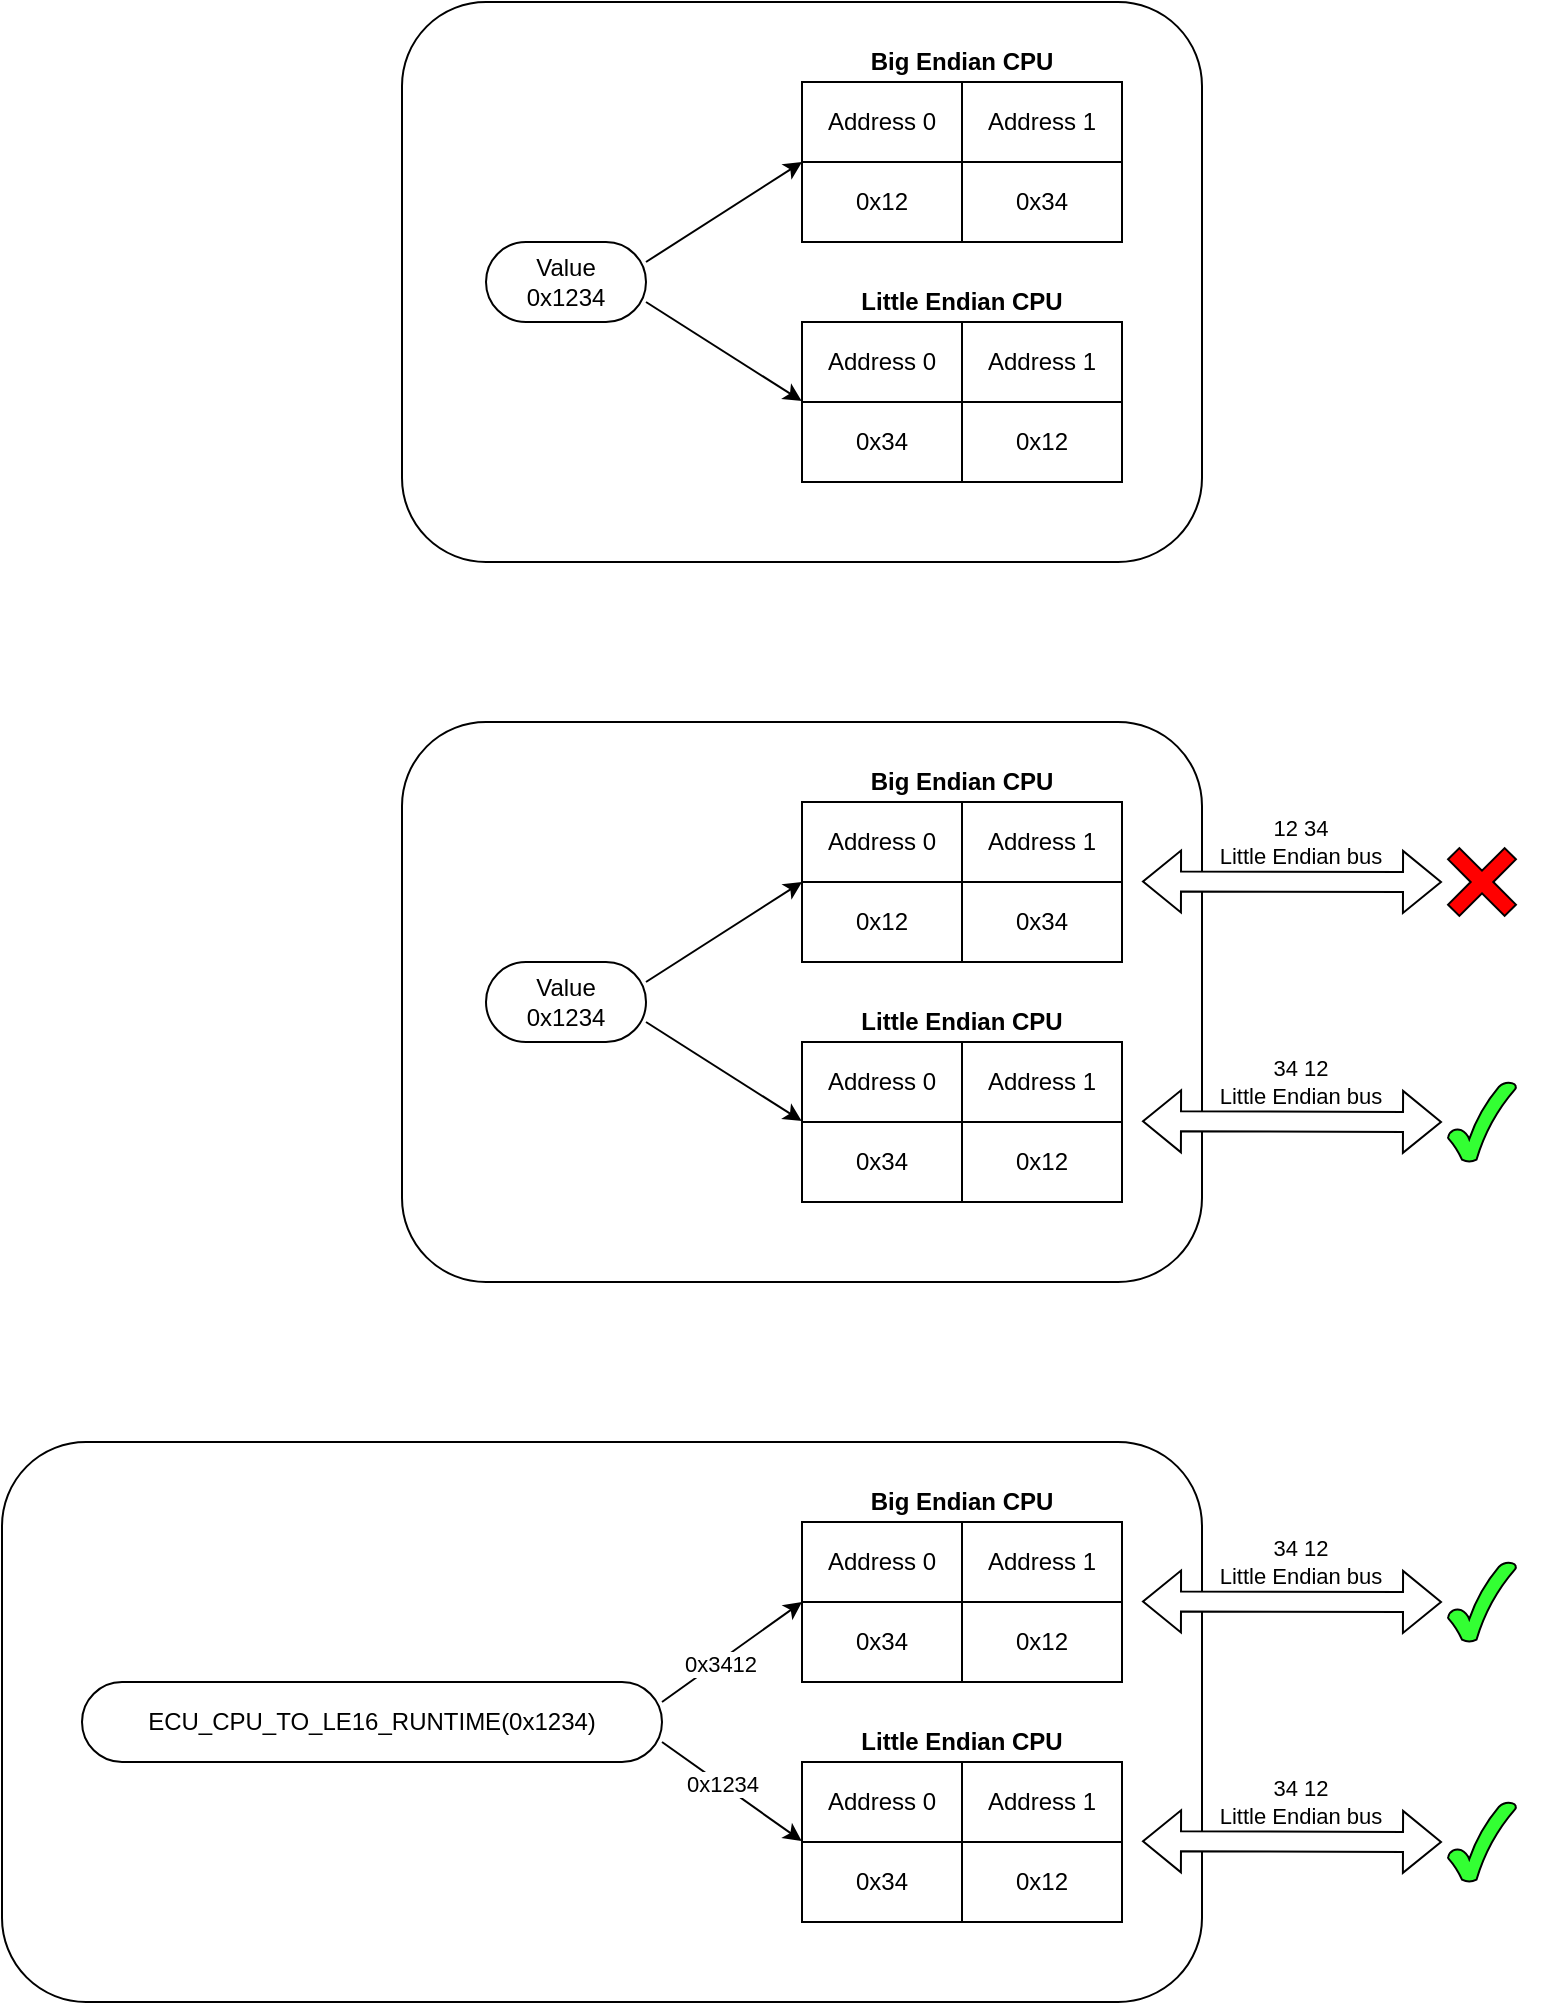 <mxfile version="21.1.2" type="device" pages="5">
  <diagram id="ln-qbY4V0CDN0XrPAFVj" name="theory">
    <mxGraphModel dx="2216" dy="804" grid="1" gridSize="10" guides="1" tooltips="1" connect="1" arrows="1" fold="1" page="1" pageScale="1" pageWidth="850" pageHeight="1100" math="0" shadow="0">
      <root>
        <mxCell id="0" />
        <mxCell id="1" parent="0" />
        <mxCell id="PTog6DhVetAv78G5dQ1r-1" value="" style="rounded=1;whiteSpace=wrap;html=1;" vertex="1" parent="1">
          <mxGeometry y="400" width="400" height="280" as="geometry" />
        </mxCell>
        <mxCell id="PTog6DhVetAv78G5dQ1r-17" value="" style="endArrow=classic;html=1;rounded=0;exitX=1;exitY=0.25;exitDx=0;exitDy=0;entryX=0;entryY=0.5;entryDx=0;entryDy=0;" edge="1" parent="1" source="Hv0FYqHwwakMN6TZd-8I-32" target="PTog6DhVetAv78G5dQ1r-27">
          <mxGeometry width="50" height="50" relative="1" as="geometry">
            <mxPoint x="122" y="530.0" as="sourcePoint" />
            <mxPoint x="330" y="460" as="targetPoint" />
          </mxGeometry>
        </mxCell>
        <mxCell id="PTog6DhVetAv78G5dQ1r-18" value="" style="endArrow=classic;html=1;rounded=0;exitX=1;exitY=0.75;exitDx=0;exitDy=0;entryX=-0.001;entryY=-0.012;entryDx=0;entryDy=0;entryPerimeter=0;" edge="1" parent="1" source="Hv0FYqHwwakMN6TZd-8I-32" target="PTog6DhVetAv78G5dQ1r-23">
          <mxGeometry width="50" height="50" relative="1" as="geometry">
            <mxPoint x="122" y="550.0" as="sourcePoint" />
            <mxPoint x="540" y="640" as="targetPoint" />
          </mxGeometry>
        </mxCell>
        <mxCell id="PTog6DhVetAv78G5dQ1r-19" value="" style="shape=table;startSize=0;container=1;collapsible=0;childLayout=tableLayout;" vertex="1" parent="1">
          <mxGeometry x="200" y="560" width="160" height="80" as="geometry" />
        </mxCell>
        <mxCell id="PTog6DhVetAv78G5dQ1r-20" value="" style="shape=tableRow;horizontal=0;startSize=0;swimlaneHead=0;swimlaneBody=0;strokeColor=inherit;top=0;left=0;bottom=0;right=0;collapsible=0;dropTarget=0;fillColor=none;points=[[0,0.5],[1,0.5]];portConstraint=eastwest;" vertex="1" parent="PTog6DhVetAv78G5dQ1r-19">
          <mxGeometry width="160" height="40" as="geometry" />
        </mxCell>
        <mxCell id="PTog6DhVetAv78G5dQ1r-21" value="Address 0" style="shape=partialRectangle;html=1;whiteSpace=wrap;connectable=0;strokeColor=inherit;overflow=hidden;fillColor=none;top=0;left=0;bottom=0;right=0;pointerEvents=1;" vertex="1" parent="PTog6DhVetAv78G5dQ1r-20">
          <mxGeometry width="80" height="40" as="geometry">
            <mxRectangle width="80" height="40" as="alternateBounds" />
          </mxGeometry>
        </mxCell>
        <mxCell id="PTog6DhVetAv78G5dQ1r-22" value="Address 1" style="shape=partialRectangle;html=1;whiteSpace=wrap;connectable=0;strokeColor=inherit;overflow=hidden;fillColor=none;top=0;left=0;bottom=0;right=0;pointerEvents=1;" vertex="1" parent="PTog6DhVetAv78G5dQ1r-20">
          <mxGeometry x="80" width="80" height="40" as="geometry">
            <mxRectangle width="80" height="40" as="alternateBounds" />
          </mxGeometry>
        </mxCell>
        <mxCell id="PTog6DhVetAv78G5dQ1r-23" value="" style="shape=tableRow;horizontal=0;startSize=0;swimlaneHead=0;swimlaneBody=0;strokeColor=inherit;top=0;left=0;bottom=0;right=0;collapsible=0;dropTarget=0;fillColor=none;points=[[0,0.5],[1,0.5]];portConstraint=eastwest;" vertex="1" parent="PTog6DhVetAv78G5dQ1r-19">
          <mxGeometry y="40" width="160" height="40" as="geometry" />
        </mxCell>
        <mxCell id="PTog6DhVetAv78G5dQ1r-24" value="0x34" style="shape=partialRectangle;html=1;whiteSpace=wrap;connectable=0;strokeColor=inherit;overflow=hidden;fillColor=none;top=0;left=0;bottom=0;right=0;pointerEvents=1;" vertex="1" parent="PTog6DhVetAv78G5dQ1r-23">
          <mxGeometry width="80" height="40" as="geometry">
            <mxRectangle width="80" height="40" as="alternateBounds" />
          </mxGeometry>
        </mxCell>
        <mxCell id="PTog6DhVetAv78G5dQ1r-25" value="0x12" style="shape=partialRectangle;html=1;whiteSpace=wrap;connectable=0;strokeColor=inherit;overflow=hidden;fillColor=none;top=0;left=0;bottom=0;right=0;pointerEvents=1;" vertex="1" parent="PTog6DhVetAv78G5dQ1r-23">
          <mxGeometry x="80" width="80" height="40" as="geometry">
            <mxRectangle width="80" height="40" as="alternateBounds" />
          </mxGeometry>
        </mxCell>
        <mxCell id="PTog6DhVetAv78G5dQ1r-26" value="&lt;b&gt;Little Endian CPU&lt;/b&gt;" style="text;html=1;strokeColor=none;fillColor=none;align=center;verticalAlign=middle;whiteSpace=wrap;rounded=0;" vertex="1" parent="1">
          <mxGeometry x="220" y="540" width="120" height="20" as="geometry" />
        </mxCell>
        <mxCell id="PTog6DhVetAv78G5dQ1r-27" value="" style="shape=table;startSize=0;container=1;collapsible=0;childLayout=tableLayout;" vertex="1" parent="1">
          <mxGeometry x="200" y="440" width="160" height="80" as="geometry" />
        </mxCell>
        <mxCell id="PTog6DhVetAv78G5dQ1r-28" value="" style="shape=tableRow;horizontal=0;startSize=0;swimlaneHead=0;swimlaneBody=0;strokeColor=inherit;top=0;left=0;bottom=0;right=0;collapsible=0;dropTarget=0;fillColor=none;points=[[0,0.5],[1,0.5]];portConstraint=eastwest;" vertex="1" parent="PTog6DhVetAv78G5dQ1r-27">
          <mxGeometry width="160" height="40" as="geometry" />
        </mxCell>
        <mxCell id="PTog6DhVetAv78G5dQ1r-29" value="Address 0" style="shape=partialRectangle;html=1;whiteSpace=wrap;connectable=0;strokeColor=inherit;overflow=hidden;fillColor=none;top=0;left=0;bottom=0;right=0;pointerEvents=1;" vertex="1" parent="PTog6DhVetAv78G5dQ1r-28">
          <mxGeometry width="80" height="40" as="geometry">
            <mxRectangle width="80" height="40" as="alternateBounds" />
          </mxGeometry>
        </mxCell>
        <mxCell id="PTog6DhVetAv78G5dQ1r-30" value="Address 1" style="shape=partialRectangle;html=1;whiteSpace=wrap;connectable=0;strokeColor=inherit;overflow=hidden;fillColor=none;top=0;left=0;bottom=0;right=0;pointerEvents=1;" vertex="1" parent="PTog6DhVetAv78G5dQ1r-28">
          <mxGeometry x="80" width="80" height="40" as="geometry">
            <mxRectangle width="80" height="40" as="alternateBounds" />
          </mxGeometry>
        </mxCell>
        <mxCell id="PTog6DhVetAv78G5dQ1r-31" value="" style="shape=tableRow;horizontal=0;startSize=0;swimlaneHead=0;swimlaneBody=0;strokeColor=inherit;top=0;left=0;bottom=0;right=0;collapsible=0;dropTarget=0;fillColor=none;points=[[0,0.5],[1,0.5]];portConstraint=eastwest;" vertex="1" parent="PTog6DhVetAv78G5dQ1r-27">
          <mxGeometry y="40" width="160" height="40" as="geometry" />
        </mxCell>
        <mxCell id="PTog6DhVetAv78G5dQ1r-32" value="0x12" style="shape=partialRectangle;html=1;whiteSpace=wrap;connectable=0;strokeColor=inherit;overflow=hidden;fillColor=none;top=0;left=0;bottom=0;right=0;pointerEvents=1;" vertex="1" parent="PTog6DhVetAv78G5dQ1r-31">
          <mxGeometry width="80" height="40" as="geometry">
            <mxRectangle width="80" height="40" as="alternateBounds" />
          </mxGeometry>
        </mxCell>
        <mxCell id="PTog6DhVetAv78G5dQ1r-33" value="0x34" style="shape=partialRectangle;html=1;whiteSpace=wrap;connectable=0;strokeColor=inherit;overflow=hidden;fillColor=none;top=0;left=0;bottom=0;right=0;pointerEvents=1;" vertex="1" parent="PTog6DhVetAv78G5dQ1r-31">
          <mxGeometry x="80" width="80" height="40" as="geometry">
            <mxRectangle width="80" height="40" as="alternateBounds" />
          </mxGeometry>
        </mxCell>
        <mxCell id="PTog6DhVetAv78G5dQ1r-34" value="&lt;b&gt;Big Endian CPU&lt;/b&gt;" style="text;html=1;strokeColor=none;fillColor=none;align=center;verticalAlign=middle;whiteSpace=wrap;rounded=0;" vertex="1" parent="1">
          <mxGeometry x="220" y="420" width="120" height="20" as="geometry" />
        </mxCell>
        <mxCell id="IDVqvNvcY7Kjb65yJLcQ-1" value="" style="shape=flexArrow;endArrow=classic;startArrow=classic;html=1;rounded=0;fillColor=default;" edge="1" parent="1">
          <mxGeometry width="100" height="100" relative="1" as="geometry">
            <mxPoint x="370" y="599.58" as="sourcePoint" />
            <mxPoint x="520" y="600" as="targetPoint" />
          </mxGeometry>
        </mxCell>
        <mxCell id="IDVqvNvcY7Kjb65yJLcQ-2" value="34 12&lt;br&gt;Little Endian bus" style="edgeLabel;html=1;align=center;verticalAlign=middle;resizable=0;points=[];" vertex="1" connectable="0" parent="IDVqvNvcY7Kjb65yJLcQ-1">
          <mxGeometry x="0.07" y="-1" relative="1" as="geometry">
            <mxPoint x="-2" y="-21" as="offset" />
          </mxGeometry>
        </mxCell>
        <mxCell id="IDVqvNvcY7Kjb65yJLcQ-4" value="" style="verticalLabelPosition=bottom;verticalAlign=top;html=1;shape=mxgraph.basic.tick;fillColor=#33FF33;" vertex="1" parent="1">
          <mxGeometry x="523" y="580" width="34" height="40" as="geometry" />
        </mxCell>
        <mxCell id="IDVqvNvcY7Kjb65yJLcQ-5" value="" style="shape=flexArrow;endArrow=classic;startArrow=classic;html=1;rounded=0;fillColor=default;" edge="1" parent="1">
          <mxGeometry width="100" height="100" relative="1" as="geometry">
            <mxPoint x="370" y="479.71" as="sourcePoint" />
            <mxPoint x="520" y="480" as="targetPoint" />
          </mxGeometry>
        </mxCell>
        <mxCell id="IDVqvNvcY7Kjb65yJLcQ-6" value="12 34&lt;br&gt;Little Endian bus" style="edgeLabel;html=1;align=center;verticalAlign=middle;resizable=0;points=[];" vertex="1" connectable="0" parent="IDVqvNvcY7Kjb65yJLcQ-5">
          <mxGeometry x="0.07" y="-1" relative="1" as="geometry">
            <mxPoint x="-2" y="-21" as="offset" />
          </mxGeometry>
        </mxCell>
        <mxCell id="IDVqvNvcY7Kjb65yJLcQ-7" value="" style="shape=cross;whiteSpace=wrap;html=1;rotation=-45;fillColor=#FF0000;" vertex="1" parent="1">
          <mxGeometry x="520" y="460" width="40" height="40" as="geometry" />
        </mxCell>
        <mxCell id="IDVqvNvcY7Kjb65yJLcQ-8" value="" style="rounded=1;whiteSpace=wrap;html=1;" vertex="1" parent="1">
          <mxGeometry y="40" width="400" height="280" as="geometry" />
        </mxCell>
        <mxCell id="IDVqvNvcY7Kjb65yJLcQ-9" value="Value&lt;br&gt;0x1234" style="text;html=1;strokeColor=default;fillColor=none;align=center;verticalAlign=middle;whiteSpace=wrap;rounded=1;arcSize=50;" vertex="1" parent="1">
          <mxGeometry x="42" y="160" width="80" height="40" as="geometry" />
        </mxCell>
        <mxCell id="IDVqvNvcY7Kjb65yJLcQ-10" value="" style="endArrow=classic;html=1;rounded=0;exitX=1;exitY=0.25;exitDx=0;exitDy=0;entryX=0;entryY=0.5;entryDx=0;entryDy=0;" edge="1" parent="1" source="IDVqvNvcY7Kjb65yJLcQ-9" target="IDVqvNvcY7Kjb65yJLcQ-20">
          <mxGeometry width="50" height="50" relative="1" as="geometry">
            <mxPoint x="280" y="150" as="sourcePoint" />
            <mxPoint x="330" y="100" as="targetPoint" />
          </mxGeometry>
        </mxCell>
        <mxCell id="IDVqvNvcY7Kjb65yJLcQ-11" value="" style="endArrow=classic;html=1;rounded=0;exitX=1;exitY=0.75;exitDx=0;exitDy=0;entryX=-0.001;entryY=-0.012;entryDx=0;entryDy=0;entryPerimeter=0;" edge="1" parent="1" source="IDVqvNvcY7Kjb65yJLcQ-9" target="IDVqvNvcY7Kjb65yJLcQ-16">
          <mxGeometry width="50" height="50" relative="1" as="geometry">
            <mxPoint x="280" y="150" as="sourcePoint" />
            <mxPoint x="540" y="280" as="targetPoint" />
          </mxGeometry>
        </mxCell>
        <mxCell id="IDVqvNvcY7Kjb65yJLcQ-12" value="" style="shape=table;startSize=0;container=1;collapsible=0;childLayout=tableLayout;" vertex="1" parent="1">
          <mxGeometry x="200" y="200" width="160" height="80" as="geometry" />
        </mxCell>
        <mxCell id="IDVqvNvcY7Kjb65yJLcQ-13" value="" style="shape=tableRow;horizontal=0;startSize=0;swimlaneHead=0;swimlaneBody=0;strokeColor=inherit;top=0;left=0;bottom=0;right=0;collapsible=0;dropTarget=0;fillColor=none;points=[[0,0.5],[1,0.5]];portConstraint=eastwest;" vertex="1" parent="IDVqvNvcY7Kjb65yJLcQ-12">
          <mxGeometry width="160" height="40" as="geometry" />
        </mxCell>
        <mxCell id="IDVqvNvcY7Kjb65yJLcQ-14" value="Address 0" style="shape=partialRectangle;html=1;whiteSpace=wrap;connectable=0;strokeColor=inherit;overflow=hidden;fillColor=none;top=0;left=0;bottom=0;right=0;pointerEvents=1;" vertex="1" parent="IDVqvNvcY7Kjb65yJLcQ-13">
          <mxGeometry width="80" height="40" as="geometry">
            <mxRectangle width="80" height="40" as="alternateBounds" />
          </mxGeometry>
        </mxCell>
        <mxCell id="IDVqvNvcY7Kjb65yJLcQ-15" value="Address 1" style="shape=partialRectangle;html=1;whiteSpace=wrap;connectable=0;strokeColor=inherit;overflow=hidden;fillColor=none;top=0;left=0;bottom=0;right=0;pointerEvents=1;" vertex="1" parent="IDVqvNvcY7Kjb65yJLcQ-13">
          <mxGeometry x="80" width="80" height="40" as="geometry">
            <mxRectangle width="80" height="40" as="alternateBounds" />
          </mxGeometry>
        </mxCell>
        <mxCell id="IDVqvNvcY7Kjb65yJLcQ-16" value="" style="shape=tableRow;horizontal=0;startSize=0;swimlaneHead=0;swimlaneBody=0;strokeColor=inherit;top=0;left=0;bottom=0;right=0;collapsible=0;dropTarget=0;fillColor=none;points=[[0,0.5],[1,0.5]];portConstraint=eastwest;" vertex="1" parent="IDVqvNvcY7Kjb65yJLcQ-12">
          <mxGeometry y="40" width="160" height="40" as="geometry" />
        </mxCell>
        <mxCell id="IDVqvNvcY7Kjb65yJLcQ-17" value="0x34" style="shape=partialRectangle;html=1;whiteSpace=wrap;connectable=0;strokeColor=inherit;overflow=hidden;fillColor=none;top=0;left=0;bottom=0;right=0;pointerEvents=1;" vertex="1" parent="IDVqvNvcY7Kjb65yJLcQ-16">
          <mxGeometry width="80" height="40" as="geometry">
            <mxRectangle width="80" height="40" as="alternateBounds" />
          </mxGeometry>
        </mxCell>
        <mxCell id="IDVqvNvcY7Kjb65yJLcQ-18" value="0x12" style="shape=partialRectangle;html=1;whiteSpace=wrap;connectable=0;strokeColor=inherit;overflow=hidden;fillColor=none;top=0;left=0;bottom=0;right=0;pointerEvents=1;" vertex="1" parent="IDVqvNvcY7Kjb65yJLcQ-16">
          <mxGeometry x="80" width="80" height="40" as="geometry">
            <mxRectangle width="80" height="40" as="alternateBounds" />
          </mxGeometry>
        </mxCell>
        <mxCell id="IDVqvNvcY7Kjb65yJLcQ-19" value="&lt;b&gt;Little Endian CPU&lt;/b&gt;" style="text;html=1;strokeColor=none;fillColor=none;align=center;verticalAlign=middle;whiteSpace=wrap;rounded=0;" vertex="1" parent="1">
          <mxGeometry x="220" y="180" width="120" height="20" as="geometry" />
        </mxCell>
        <mxCell id="IDVqvNvcY7Kjb65yJLcQ-20" value="" style="shape=table;startSize=0;container=1;collapsible=0;childLayout=tableLayout;" vertex="1" parent="1">
          <mxGeometry x="200" y="80" width="160" height="80" as="geometry" />
        </mxCell>
        <mxCell id="IDVqvNvcY7Kjb65yJLcQ-21" value="" style="shape=tableRow;horizontal=0;startSize=0;swimlaneHead=0;swimlaneBody=0;strokeColor=inherit;top=0;left=0;bottom=0;right=0;collapsible=0;dropTarget=0;fillColor=none;points=[[0,0.5],[1,0.5]];portConstraint=eastwest;" vertex="1" parent="IDVqvNvcY7Kjb65yJLcQ-20">
          <mxGeometry width="160" height="40" as="geometry" />
        </mxCell>
        <mxCell id="IDVqvNvcY7Kjb65yJLcQ-22" value="Address 0" style="shape=partialRectangle;html=1;whiteSpace=wrap;connectable=0;strokeColor=inherit;overflow=hidden;fillColor=none;top=0;left=0;bottom=0;right=0;pointerEvents=1;" vertex="1" parent="IDVqvNvcY7Kjb65yJLcQ-21">
          <mxGeometry width="80" height="40" as="geometry">
            <mxRectangle width="80" height="40" as="alternateBounds" />
          </mxGeometry>
        </mxCell>
        <mxCell id="IDVqvNvcY7Kjb65yJLcQ-23" value="Address 1" style="shape=partialRectangle;html=1;whiteSpace=wrap;connectable=0;strokeColor=inherit;overflow=hidden;fillColor=none;top=0;left=0;bottom=0;right=0;pointerEvents=1;" vertex="1" parent="IDVqvNvcY7Kjb65yJLcQ-21">
          <mxGeometry x="80" width="80" height="40" as="geometry">
            <mxRectangle width="80" height="40" as="alternateBounds" />
          </mxGeometry>
        </mxCell>
        <mxCell id="IDVqvNvcY7Kjb65yJLcQ-24" value="" style="shape=tableRow;horizontal=0;startSize=0;swimlaneHead=0;swimlaneBody=0;strokeColor=inherit;top=0;left=0;bottom=0;right=0;collapsible=0;dropTarget=0;fillColor=none;points=[[0,0.5],[1,0.5]];portConstraint=eastwest;" vertex="1" parent="IDVqvNvcY7Kjb65yJLcQ-20">
          <mxGeometry y="40" width="160" height="40" as="geometry" />
        </mxCell>
        <mxCell id="IDVqvNvcY7Kjb65yJLcQ-25" value="0x12" style="shape=partialRectangle;html=1;whiteSpace=wrap;connectable=0;strokeColor=inherit;overflow=hidden;fillColor=none;top=0;left=0;bottom=0;right=0;pointerEvents=1;" vertex="1" parent="IDVqvNvcY7Kjb65yJLcQ-24">
          <mxGeometry width="80" height="40" as="geometry">
            <mxRectangle width="80" height="40" as="alternateBounds" />
          </mxGeometry>
        </mxCell>
        <mxCell id="IDVqvNvcY7Kjb65yJLcQ-26" value="0x34" style="shape=partialRectangle;html=1;whiteSpace=wrap;connectable=0;strokeColor=inherit;overflow=hidden;fillColor=none;top=0;left=0;bottom=0;right=0;pointerEvents=1;" vertex="1" parent="IDVqvNvcY7Kjb65yJLcQ-24">
          <mxGeometry x="80" width="80" height="40" as="geometry">
            <mxRectangle width="80" height="40" as="alternateBounds" />
          </mxGeometry>
        </mxCell>
        <mxCell id="IDVqvNvcY7Kjb65yJLcQ-27" value="&lt;b&gt;Big Endian CPU&lt;/b&gt;" style="text;html=1;strokeColor=none;fillColor=none;align=center;verticalAlign=middle;whiteSpace=wrap;rounded=0;" vertex="1" parent="1">
          <mxGeometry x="220" y="60" width="120" height="20" as="geometry" />
        </mxCell>
        <mxCell id="Hv0FYqHwwakMN6TZd-8I-1" value="" style="rounded=1;whiteSpace=wrap;html=1;" vertex="1" parent="1">
          <mxGeometry x="-200" y="760" width="600" height="280" as="geometry" />
        </mxCell>
        <mxCell id="Hv0FYqHwwakMN6TZd-8I-3" value="" style="endArrow=classic;html=1;rounded=0;exitX=1;exitY=0.25;exitDx=0;exitDy=0;entryX=0;entryY=0.5;entryDx=0;entryDy=0;" edge="1" parent="1" source="Hv0FYqHwwakMN6TZd-8I-33" target="Hv0FYqHwwakMN6TZd-8I-13">
          <mxGeometry width="50" height="50" relative="1" as="geometry">
            <mxPoint x="132" y="890" as="sourcePoint" />
            <mxPoint x="330" y="820" as="targetPoint" />
          </mxGeometry>
        </mxCell>
        <mxCell id="Hv0FYqHwwakMN6TZd-8I-28" value="0x3412" style="edgeLabel;html=1;align=center;verticalAlign=middle;resizable=0;points=[];" vertex="1" connectable="0" parent="Hv0FYqHwwakMN6TZd-8I-3">
          <mxGeometry x="0.177" y="-1" relative="1" as="geometry">
            <mxPoint x="-13" y="9" as="offset" />
          </mxGeometry>
        </mxCell>
        <mxCell id="Hv0FYqHwwakMN6TZd-8I-4" value="" style="endArrow=classic;html=1;rounded=0;exitX=1;exitY=0.75;exitDx=0;exitDy=0;entryX=-0.001;entryY=-0.012;entryDx=0;entryDy=0;entryPerimeter=0;" edge="1" parent="1" source="Hv0FYqHwwakMN6TZd-8I-33" target="Hv0FYqHwwakMN6TZd-8I-9">
          <mxGeometry width="50" height="50" relative="1" as="geometry">
            <mxPoint x="132" y="910" as="sourcePoint" />
            <mxPoint x="540" y="1000" as="targetPoint" />
          </mxGeometry>
        </mxCell>
        <mxCell id="Hv0FYqHwwakMN6TZd-8I-30" value="0x1234" style="edgeLabel;html=1;align=center;verticalAlign=middle;resizable=0;points=[];" vertex="1" connectable="0" parent="Hv0FYqHwwakMN6TZd-8I-4">
          <mxGeometry x="0.19" relative="1" as="geometry">
            <mxPoint x="-12" y="-9" as="offset" />
          </mxGeometry>
        </mxCell>
        <mxCell id="Hv0FYqHwwakMN6TZd-8I-5" value="" style="shape=table;startSize=0;container=1;collapsible=0;childLayout=tableLayout;" vertex="1" parent="1">
          <mxGeometry x="200" y="920" width="160" height="80" as="geometry" />
        </mxCell>
        <mxCell id="Hv0FYqHwwakMN6TZd-8I-6" value="" style="shape=tableRow;horizontal=0;startSize=0;swimlaneHead=0;swimlaneBody=0;strokeColor=inherit;top=0;left=0;bottom=0;right=0;collapsible=0;dropTarget=0;fillColor=none;points=[[0,0.5],[1,0.5]];portConstraint=eastwest;" vertex="1" parent="Hv0FYqHwwakMN6TZd-8I-5">
          <mxGeometry width="160" height="40" as="geometry" />
        </mxCell>
        <mxCell id="Hv0FYqHwwakMN6TZd-8I-7" value="Address 0" style="shape=partialRectangle;html=1;whiteSpace=wrap;connectable=0;strokeColor=inherit;overflow=hidden;fillColor=none;top=0;left=0;bottom=0;right=0;pointerEvents=1;" vertex="1" parent="Hv0FYqHwwakMN6TZd-8I-6">
          <mxGeometry width="80" height="40" as="geometry">
            <mxRectangle width="80" height="40" as="alternateBounds" />
          </mxGeometry>
        </mxCell>
        <mxCell id="Hv0FYqHwwakMN6TZd-8I-8" value="Address 1" style="shape=partialRectangle;html=1;whiteSpace=wrap;connectable=0;strokeColor=inherit;overflow=hidden;fillColor=none;top=0;left=0;bottom=0;right=0;pointerEvents=1;" vertex="1" parent="Hv0FYqHwwakMN6TZd-8I-6">
          <mxGeometry x="80" width="80" height="40" as="geometry">
            <mxRectangle width="80" height="40" as="alternateBounds" />
          </mxGeometry>
        </mxCell>
        <mxCell id="Hv0FYqHwwakMN6TZd-8I-9" value="" style="shape=tableRow;horizontal=0;startSize=0;swimlaneHead=0;swimlaneBody=0;strokeColor=inherit;top=0;left=0;bottom=0;right=0;collapsible=0;dropTarget=0;fillColor=none;points=[[0,0.5],[1,0.5]];portConstraint=eastwest;" vertex="1" parent="Hv0FYqHwwakMN6TZd-8I-5">
          <mxGeometry y="40" width="160" height="40" as="geometry" />
        </mxCell>
        <mxCell id="Hv0FYqHwwakMN6TZd-8I-10" value="0x34" style="shape=partialRectangle;html=1;whiteSpace=wrap;connectable=0;strokeColor=inherit;overflow=hidden;fillColor=none;top=0;left=0;bottom=0;right=0;pointerEvents=1;" vertex="1" parent="Hv0FYqHwwakMN6TZd-8I-9">
          <mxGeometry width="80" height="40" as="geometry">
            <mxRectangle width="80" height="40" as="alternateBounds" />
          </mxGeometry>
        </mxCell>
        <mxCell id="Hv0FYqHwwakMN6TZd-8I-11" value="0x12" style="shape=partialRectangle;html=1;whiteSpace=wrap;connectable=0;strokeColor=inherit;overflow=hidden;fillColor=none;top=0;left=0;bottom=0;right=0;pointerEvents=1;" vertex="1" parent="Hv0FYqHwwakMN6TZd-8I-9">
          <mxGeometry x="80" width="80" height="40" as="geometry">
            <mxRectangle width="80" height="40" as="alternateBounds" />
          </mxGeometry>
        </mxCell>
        <mxCell id="Hv0FYqHwwakMN6TZd-8I-12" value="&lt;b&gt;Little Endian CPU&lt;/b&gt;" style="text;html=1;strokeColor=none;fillColor=none;align=center;verticalAlign=middle;whiteSpace=wrap;rounded=0;" vertex="1" parent="1">
          <mxGeometry x="220" y="900" width="120" height="20" as="geometry" />
        </mxCell>
        <mxCell id="Hv0FYqHwwakMN6TZd-8I-13" value="" style="shape=table;startSize=0;container=1;collapsible=0;childLayout=tableLayout;" vertex="1" parent="1">
          <mxGeometry x="200" y="800" width="160" height="80" as="geometry" />
        </mxCell>
        <mxCell id="Hv0FYqHwwakMN6TZd-8I-14" value="" style="shape=tableRow;horizontal=0;startSize=0;swimlaneHead=0;swimlaneBody=0;strokeColor=inherit;top=0;left=0;bottom=0;right=0;collapsible=0;dropTarget=0;fillColor=none;points=[[0,0.5],[1,0.5]];portConstraint=eastwest;" vertex="1" parent="Hv0FYqHwwakMN6TZd-8I-13">
          <mxGeometry width="160" height="40" as="geometry" />
        </mxCell>
        <mxCell id="Hv0FYqHwwakMN6TZd-8I-15" value="Address 0" style="shape=partialRectangle;html=1;whiteSpace=wrap;connectable=0;strokeColor=inherit;overflow=hidden;fillColor=none;top=0;left=0;bottom=0;right=0;pointerEvents=1;" vertex="1" parent="Hv0FYqHwwakMN6TZd-8I-14">
          <mxGeometry width="80" height="40" as="geometry">
            <mxRectangle width="80" height="40" as="alternateBounds" />
          </mxGeometry>
        </mxCell>
        <mxCell id="Hv0FYqHwwakMN6TZd-8I-16" value="Address 1" style="shape=partialRectangle;html=1;whiteSpace=wrap;connectable=0;strokeColor=inherit;overflow=hidden;fillColor=none;top=0;left=0;bottom=0;right=0;pointerEvents=1;" vertex="1" parent="Hv0FYqHwwakMN6TZd-8I-14">
          <mxGeometry x="80" width="80" height="40" as="geometry">
            <mxRectangle width="80" height="40" as="alternateBounds" />
          </mxGeometry>
        </mxCell>
        <mxCell id="Hv0FYqHwwakMN6TZd-8I-17" value="" style="shape=tableRow;horizontal=0;startSize=0;swimlaneHead=0;swimlaneBody=0;strokeColor=inherit;top=0;left=0;bottom=0;right=0;collapsible=0;dropTarget=0;fillColor=none;points=[[0,0.5],[1,0.5]];portConstraint=eastwest;" vertex="1" parent="Hv0FYqHwwakMN6TZd-8I-13">
          <mxGeometry y="40" width="160" height="40" as="geometry" />
        </mxCell>
        <mxCell id="Hv0FYqHwwakMN6TZd-8I-18" value="0x34" style="shape=partialRectangle;html=1;whiteSpace=wrap;connectable=0;strokeColor=inherit;overflow=hidden;fillColor=none;top=0;left=0;bottom=0;right=0;pointerEvents=1;" vertex="1" parent="Hv0FYqHwwakMN6TZd-8I-17">
          <mxGeometry width="80" height="40" as="geometry">
            <mxRectangle width="80" height="40" as="alternateBounds" />
          </mxGeometry>
        </mxCell>
        <mxCell id="Hv0FYqHwwakMN6TZd-8I-19" value="0x12" style="shape=partialRectangle;html=1;whiteSpace=wrap;connectable=0;strokeColor=inherit;overflow=hidden;fillColor=none;top=0;left=0;bottom=0;right=0;pointerEvents=1;" vertex="1" parent="Hv0FYqHwwakMN6TZd-8I-17">
          <mxGeometry x="80" width="80" height="40" as="geometry">
            <mxRectangle width="80" height="40" as="alternateBounds" />
          </mxGeometry>
        </mxCell>
        <mxCell id="Hv0FYqHwwakMN6TZd-8I-20" value="&lt;b&gt;Big Endian CPU&lt;/b&gt;" style="text;html=1;strokeColor=none;fillColor=none;align=center;verticalAlign=middle;whiteSpace=wrap;rounded=0;" vertex="1" parent="1">
          <mxGeometry x="220" y="780" width="120" height="20" as="geometry" />
        </mxCell>
        <mxCell id="Hv0FYqHwwakMN6TZd-8I-21" value="" style="shape=flexArrow;endArrow=classic;startArrow=classic;html=1;rounded=0;fillColor=default;" edge="1" parent="1">
          <mxGeometry width="100" height="100" relative="1" as="geometry">
            <mxPoint x="370" y="959.58" as="sourcePoint" />
            <mxPoint x="520" y="960" as="targetPoint" />
          </mxGeometry>
        </mxCell>
        <mxCell id="Hv0FYqHwwakMN6TZd-8I-22" value="34 12&lt;br&gt;Little Endian bus" style="edgeLabel;html=1;align=center;verticalAlign=middle;resizable=0;points=[];" vertex="1" connectable="0" parent="Hv0FYqHwwakMN6TZd-8I-21">
          <mxGeometry x="0.07" y="-1" relative="1" as="geometry">
            <mxPoint x="-2" y="-21" as="offset" />
          </mxGeometry>
        </mxCell>
        <mxCell id="Hv0FYqHwwakMN6TZd-8I-23" value="" style="verticalLabelPosition=bottom;verticalAlign=top;html=1;shape=mxgraph.basic.tick;fillColor=#33FF33;" vertex="1" parent="1">
          <mxGeometry x="523" y="940" width="34" height="40" as="geometry" />
        </mxCell>
        <mxCell id="Hv0FYqHwwakMN6TZd-8I-24" value="" style="shape=flexArrow;endArrow=classic;startArrow=classic;html=1;rounded=0;fillColor=default;" edge="1" parent="1">
          <mxGeometry width="100" height="100" relative="1" as="geometry">
            <mxPoint x="370" y="839.71" as="sourcePoint" />
            <mxPoint x="520" y="840" as="targetPoint" />
          </mxGeometry>
        </mxCell>
        <mxCell id="Hv0FYqHwwakMN6TZd-8I-25" value="34 12&lt;br&gt;Little Endian bus" style="edgeLabel;html=1;align=center;verticalAlign=middle;resizable=0;points=[];" vertex="1" connectable="0" parent="Hv0FYqHwwakMN6TZd-8I-24">
          <mxGeometry x="0.07" y="-1" relative="1" as="geometry">
            <mxPoint x="-2" y="-21" as="offset" />
          </mxGeometry>
        </mxCell>
        <mxCell id="Hv0FYqHwwakMN6TZd-8I-27" value="" style="verticalLabelPosition=bottom;verticalAlign=top;html=1;shape=mxgraph.basic.tick;fillColor=#33FF33;" vertex="1" parent="1">
          <mxGeometry x="523" y="820" width="34" height="40" as="geometry" />
        </mxCell>
        <mxCell id="Hv0FYqHwwakMN6TZd-8I-32" value="Value&lt;br&gt;0x1234" style="text;html=1;strokeColor=default;fillColor=none;align=center;verticalAlign=middle;whiteSpace=wrap;rounded=1;arcSize=50;" vertex="1" parent="1">
          <mxGeometry x="42" y="520" width="80" height="40" as="geometry" />
        </mxCell>
        <mxCell id="Hv0FYqHwwakMN6TZd-8I-33" value="ECU_CPU_TO_LE16_RUNTIME(0x1234)" style="text;html=1;strokeColor=default;fillColor=none;align=center;verticalAlign=middle;whiteSpace=wrap;rounded=1;arcSize=50;" vertex="1" parent="1">
          <mxGeometry x="-160" y="880" width="290" height="40" as="geometry" />
        </mxCell>
      </root>
    </mxGraphModel>
  </diagram>
  <diagram id="lYfFmeTW0xWNbzc8a5n2" name="ECU_BE_TO_CPU">
    <mxGraphModel dx="1147" dy="675" grid="1" gridSize="10" guides="1" tooltips="1" connect="1" arrows="1" fold="1" page="1" pageScale="1" pageWidth="850" pageHeight="1100" math="0" shadow="0">
      <root>
        <mxCell id="0" />
        <mxCell id="1" parent="0" />
        <mxCell id="dmXexQ-hNDh1AFAHrB2J-1" value="" style="rounded=1;whiteSpace=wrap;html=1;" vertex="1" parent="1">
          <mxGeometry x="160" y="360" width="480" height="360" as="geometry" />
        </mxCell>
        <mxCell id="dmXexQ-hNDh1AFAHrB2J-2" value="" style="endArrow=classic;html=1;rounded=0;exitX=1;exitY=0.25;exitDx=0;exitDy=0;entryX=0;entryY=0.5;entryDx=0;entryDy=0;" edge="1" parent="1" source="dmXexQ-hNDh1AFAHrB2J-26" target="dmXexQ-hNDh1AFAHrB2J-16">
          <mxGeometry width="50" height="50" relative="1" as="geometry">
            <mxPoint x="352" y="550.0" as="sourcePoint" />
            <mxPoint x="560" y="480" as="targetPoint" />
          </mxGeometry>
        </mxCell>
        <mxCell id="z-WtGBSJV2UP6bepACob-5" value="12 34" style="edgeLabel;html=1;align=center;verticalAlign=middle;resizable=0;points=[];" vertex="1" connectable="0" parent="dmXexQ-hNDh1AFAHrB2J-2">
          <mxGeometry x="0.481" y="1" relative="1" as="geometry">
            <mxPoint x="-21" y="22" as="offset" />
          </mxGeometry>
        </mxCell>
        <mxCell id="dmXexQ-hNDh1AFAHrB2J-3" value="" style="endArrow=classic;html=1;rounded=0;exitX=1;exitY=0.75;exitDx=0;exitDy=0;entryX=0;entryY=0.5;entryDx=0;entryDy=0;" edge="1" parent="1" source="dmXexQ-hNDh1AFAHrB2J-26" target="dmXexQ-hNDh1AFAHrB2J-8">
          <mxGeometry width="50" height="50" relative="1" as="geometry">
            <mxPoint x="352" y="570.0" as="sourcePoint" />
            <mxPoint x="770" y="660" as="targetPoint" />
          </mxGeometry>
        </mxCell>
        <mxCell id="z-WtGBSJV2UP6bepACob-6" value="12 34" style="edgeLabel;html=1;align=center;verticalAlign=middle;resizable=0;points=[];" vertex="1" connectable="0" parent="dmXexQ-hNDh1AFAHrB2J-3">
          <mxGeometry x="-0.174" relative="1" as="geometry">
            <mxPoint as="offset" />
          </mxGeometry>
        </mxCell>
        <mxCell id="dmXexQ-hNDh1AFAHrB2J-4" value="" style="shape=table;startSize=0;container=1;collapsible=0;childLayout=tableLayout;" vertex="1" parent="1">
          <mxGeometry x="400" y="560" width="160" height="80" as="geometry" />
        </mxCell>
        <mxCell id="dmXexQ-hNDh1AFAHrB2J-5" value="" style="shape=tableRow;horizontal=0;startSize=0;swimlaneHead=0;swimlaneBody=0;strokeColor=inherit;top=0;left=0;bottom=0;right=0;collapsible=0;dropTarget=0;fillColor=none;points=[[0,0.5],[1,0.5]];portConstraint=eastwest;" vertex="1" parent="dmXexQ-hNDh1AFAHrB2J-4">
          <mxGeometry width="160" height="40" as="geometry" />
        </mxCell>
        <mxCell id="dmXexQ-hNDh1AFAHrB2J-6" value="Address 0" style="shape=partialRectangle;html=1;whiteSpace=wrap;connectable=0;strokeColor=inherit;overflow=hidden;fillColor=none;top=0;left=0;bottom=0;right=0;pointerEvents=1;" vertex="1" parent="dmXexQ-hNDh1AFAHrB2J-5">
          <mxGeometry width="80" height="40" as="geometry">
            <mxRectangle width="80" height="40" as="alternateBounds" />
          </mxGeometry>
        </mxCell>
        <mxCell id="dmXexQ-hNDh1AFAHrB2J-7" value="Address 1" style="shape=partialRectangle;html=1;whiteSpace=wrap;connectable=0;strokeColor=inherit;overflow=hidden;fillColor=none;top=0;left=0;bottom=0;right=0;pointerEvents=1;" vertex="1" parent="dmXexQ-hNDh1AFAHrB2J-5">
          <mxGeometry x="80" width="80" height="40" as="geometry">
            <mxRectangle width="80" height="40" as="alternateBounds" />
          </mxGeometry>
        </mxCell>
        <mxCell id="dmXexQ-hNDh1AFAHrB2J-8" value="" style="shape=tableRow;horizontal=0;startSize=0;swimlaneHead=0;swimlaneBody=0;strokeColor=inherit;top=0;left=0;bottom=0;right=0;collapsible=0;dropTarget=0;fillColor=none;points=[[0,0.5],[1,0.5]];portConstraint=eastwest;" vertex="1" parent="dmXexQ-hNDh1AFAHrB2J-4">
          <mxGeometry y="40" width="160" height="40" as="geometry" />
        </mxCell>
        <mxCell id="dmXexQ-hNDh1AFAHrB2J-9" value="0x12" style="shape=partialRectangle;html=1;whiteSpace=wrap;connectable=0;strokeColor=inherit;overflow=hidden;fillColor=none;top=0;left=0;bottom=0;right=0;pointerEvents=1;" vertex="1" parent="dmXexQ-hNDh1AFAHrB2J-8">
          <mxGeometry width="80" height="40" as="geometry">
            <mxRectangle width="80" height="40" as="alternateBounds" />
          </mxGeometry>
        </mxCell>
        <mxCell id="dmXexQ-hNDh1AFAHrB2J-10" value="0x34" style="shape=partialRectangle;html=1;whiteSpace=wrap;connectable=0;strokeColor=inherit;overflow=hidden;fillColor=none;top=0;left=0;bottom=0;right=0;pointerEvents=1;" vertex="1" parent="dmXexQ-hNDh1AFAHrB2J-8">
          <mxGeometry x="80" width="80" height="40" as="geometry">
            <mxRectangle width="80" height="40" as="alternateBounds" />
          </mxGeometry>
        </mxCell>
        <mxCell id="dmXexQ-hNDh1AFAHrB2J-11" value="&lt;b&gt;Little Endian CPU&lt;/b&gt;" style="text;html=1;strokeColor=none;fillColor=none;align=center;verticalAlign=middle;whiteSpace=wrap;rounded=0;" vertex="1" parent="1">
          <mxGeometry x="420" y="540" width="120" height="20" as="geometry" />
        </mxCell>
        <mxCell id="dmXexQ-hNDh1AFAHrB2J-12" value="" style="shape=table;startSize=0;container=1;collapsible=0;childLayout=tableLayout;" vertex="1" parent="1">
          <mxGeometry x="400" y="400" width="160" height="80" as="geometry" />
        </mxCell>
        <mxCell id="dmXexQ-hNDh1AFAHrB2J-13" value="" style="shape=tableRow;horizontal=0;startSize=0;swimlaneHead=0;swimlaneBody=0;strokeColor=inherit;top=0;left=0;bottom=0;right=0;collapsible=0;dropTarget=0;fillColor=none;points=[[0,0.5],[1,0.5]];portConstraint=eastwest;" vertex="1" parent="dmXexQ-hNDh1AFAHrB2J-12">
          <mxGeometry width="160" height="40" as="geometry" />
        </mxCell>
        <mxCell id="dmXexQ-hNDh1AFAHrB2J-14" value="Address 0" style="shape=partialRectangle;html=1;whiteSpace=wrap;connectable=0;strokeColor=inherit;overflow=hidden;fillColor=none;top=0;left=0;bottom=0;right=0;pointerEvents=1;" vertex="1" parent="dmXexQ-hNDh1AFAHrB2J-13">
          <mxGeometry width="80" height="40" as="geometry">
            <mxRectangle width="80" height="40" as="alternateBounds" />
          </mxGeometry>
        </mxCell>
        <mxCell id="dmXexQ-hNDh1AFAHrB2J-15" value="Address 1" style="shape=partialRectangle;html=1;whiteSpace=wrap;connectable=0;strokeColor=inherit;overflow=hidden;fillColor=none;top=0;left=0;bottom=0;right=0;pointerEvents=1;" vertex="1" parent="dmXexQ-hNDh1AFAHrB2J-13">
          <mxGeometry x="80" width="80" height="40" as="geometry">
            <mxRectangle width="80" height="40" as="alternateBounds" />
          </mxGeometry>
        </mxCell>
        <mxCell id="dmXexQ-hNDh1AFAHrB2J-16" value="" style="shape=tableRow;horizontal=0;startSize=0;swimlaneHead=0;swimlaneBody=0;strokeColor=inherit;top=0;left=0;bottom=0;right=0;collapsible=0;dropTarget=0;fillColor=none;points=[[0,0.5],[1,0.5]];portConstraint=eastwest;" vertex="1" parent="dmXexQ-hNDh1AFAHrB2J-12">
          <mxGeometry y="40" width="160" height="40" as="geometry" />
        </mxCell>
        <mxCell id="dmXexQ-hNDh1AFAHrB2J-17" value="0x12" style="shape=partialRectangle;html=1;whiteSpace=wrap;connectable=0;strokeColor=inherit;overflow=hidden;fillColor=none;top=0;left=0;bottom=0;right=0;pointerEvents=1;" vertex="1" parent="dmXexQ-hNDh1AFAHrB2J-16">
          <mxGeometry width="80" height="40" as="geometry">
            <mxRectangle width="80" height="40" as="alternateBounds" />
          </mxGeometry>
        </mxCell>
        <mxCell id="dmXexQ-hNDh1AFAHrB2J-18" value="0x34" style="shape=partialRectangle;html=1;whiteSpace=wrap;connectable=0;strokeColor=inherit;overflow=hidden;fillColor=none;top=0;left=0;bottom=0;right=0;pointerEvents=1;" vertex="1" parent="dmXexQ-hNDh1AFAHrB2J-16">
          <mxGeometry x="80" width="80" height="40" as="geometry">
            <mxRectangle width="80" height="40" as="alternateBounds" />
          </mxGeometry>
        </mxCell>
        <mxCell id="dmXexQ-hNDh1AFAHrB2J-19" value="&lt;b&gt;Big Endian CPU&lt;/b&gt;" style="text;html=1;strokeColor=none;fillColor=none;align=center;verticalAlign=middle;whiteSpace=wrap;rounded=0;" vertex="1" parent="1">
          <mxGeometry x="420" y="380" width="120" height="20" as="geometry" />
        </mxCell>
        <mxCell id="dmXexQ-hNDh1AFAHrB2J-22" value="" style="verticalLabelPosition=bottom;verticalAlign=top;html=1;shape=mxgraph.basic.tick;fillColor=#33FF33;" vertex="1" parent="1">
          <mxGeometry x="563" y="480.0" width="34" height="40" as="geometry" />
        </mxCell>
        <mxCell id="dmXexQ-hNDh1AFAHrB2J-23" value="" style="shape=flexArrow;endArrow=classic;startArrow=classic;html=1;rounded=0;fillColor=default;entryX=0;entryY=0.5;entryDx=0;entryDy=0;" edge="1" parent="1" target="dmXexQ-hNDh1AFAHrB2J-26">
          <mxGeometry width="100" height="100" relative="1" as="geometry">
            <mxPoint x="80" y="540" as="sourcePoint" />
            <mxPoint x="190" y="540" as="targetPoint" />
          </mxGeometry>
        </mxCell>
        <mxCell id="dmXexQ-hNDh1AFAHrB2J-24" value="12 34&lt;br&gt;Big Endian bus" style="edgeLabel;html=1;align=center;verticalAlign=middle;resizable=0;points=[];" vertex="1" connectable="0" parent="dmXexQ-hNDh1AFAHrB2J-23">
          <mxGeometry x="0.07" y="-1" relative="1" as="geometry">
            <mxPoint x="-2" y="-21" as="offset" />
          </mxGeometry>
        </mxCell>
        <mxCell id="dmXexQ-hNDh1AFAHrB2J-25" value="" style="shape=cross;whiteSpace=wrap;html=1;rotation=-45;fillColor=#FF0000;" vertex="1" parent="1">
          <mxGeometry x="560" y="640" width="40" height="40" as="geometry" />
        </mxCell>
        <mxCell id="dmXexQ-hNDh1AFAHrB2J-26" value="value&lt;br&gt;" style="text;html=1;strokeColor=default;fillColor=none;align=center;verticalAlign=middle;whiteSpace=wrap;rounded=1;arcSize=50;" vertex="1" parent="1">
          <mxGeometry x="200" y="520" width="132" height="40" as="geometry" />
        </mxCell>
        <mxCell id="z-WtGBSJV2UP6bepACob-3" value="value == 0x3412" style="rounded=0;whiteSpace=wrap;html=1;" vertex="1" parent="1">
          <mxGeometry x="400" y="640" width="160" height="40" as="geometry" />
        </mxCell>
        <mxCell id="z-WtGBSJV2UP6bepACob-4" value="value == 0x1234" style="rounded=0;whiteSpace=wrap;html=1;" vertex="1" parent="1">
          <mxGeometry x="400" y="480" width="160" height="40" as="geometry" />
        </mxCell>
        <mxCell id="z-WtGBSJV2UP6bepACob-8" value="" style="rounded=1;whiteSpace=wrap;html=1;" vertex="1" parent="1">
          <mxGeometry x="160" y="800" width="480" height="360" as="geometry" />
        </mxCell>
        <mxCell id="z-WtGBSJV2UP6bepACob-9" value="" style="endArrow=classic;html=1;rounded=0;exitX=1;exitY=0.25;exitDx=0;exitDy=0;entryX=0;entryY=0.5;entryDx=0;entryDy=0;" edge="1" parent="1" source="z-WtGBSJV2UP6bepACob-33" target="z-WtGBSJV2UP6bepACob-25">
          <mxGeometry width="50" height="50" relative="1" as="geometry">
            <mxPoint x="352" y="990.0" as="sourcePoint" />
            <mxPoint x="560" y="920" as="targetPoint" />
          </mxGeometry>
        </mxCell>
        <mxCell id="z-WtGBSJV2UP6bepACob-10" value="34 12" style="edgeLabel;html=1;align=center;verticalAlign=middle;resizable=0;points=[];" vertex="1" connectable="0" parent="z-WtGBSJV2UP6bepACob-9">
          <mxGeometry x="0.481" y="1" relative="1" as="geometry">
            <mxPoint x="-21" y="22" as="offset" />
          </mxGeometry>
        </mxCell>
        <mxCell id="z-WtGBSJV2UP6bepACob-11" value="" style="endArrow=classic;html=1;rounded=0;exitX=1;exitY=0.75;exitDx=0;exitDy=0;entryX=0;entryY=0.5;entryDx=0;entryDy=0;" edge="1" parent="1" source="z-WtGBSJV2UP6bepACob-33" target="z-WtGBSJV2UP6bepACob-17">
          <mxGeometry width="50" height="50" relative="1" as="geometry">
            <mxPoint x="352" y="1010.0" as="sourcePoint" />
            <mxPoint x="770" y="1100" as="targetPoint" />
          </mxGeometry>
        </mxCell>
        <mxCell id="z-WtGBSJV2UP6bepACob-12" value="34 12" style="edgeLabel;html=1;align=center;verticalAlign=middle;resizable=0;points=[];" vertex="1" connectable="0" parent="z-WtGBSJV2UP6bepACob-11">
          <mxGeometry x="-0.174" relative="1" as="geometry">
            <mxPoint as="offset" />
          </mxGeometry>
        </mxCell>
        <mxCell id="z-WtGBSJV2UP6bepACob-13" value="" style="shape=table;startSize=0;container=1;collapsible=0;childLayout=tableLayout;" vertex="1" parent="1">
          <mxGeometry x="400" y="1000" width="160" height="80" as="geometry" />
        </mxCell>
        <mxCell id="z-WtGBSJV2UP6bepACob-14" value="" style="shape=tableRow;horizontal=0;startSize=0;swimlaneHead=0;swimlaneBody=0;strokeColor=inherit;top=0;left=0;bottom=0;right=0;collapsible=0;dropTarget=0;fillColor=none;points=[[0,0.5],[1,0.5]];portConstraint=eastwest;" vertex="1" parent="z-WtGBSJV2UP6bepACob-13">
          <mxGeometry width="160" height="40" as="geometry" />
        </mxCell>
        <mxCell id="z-WtGBSJV2UP6bepACob-15" value="Address 0" style="shape=partialRectangle;html=1;whiteSpace=wrap;connectable=0;strokeColor=inherit;overflow=hidden;fillColor=none;top=0;left=0;bottom=0;right=0;pointerEvents=1;" vertex="1" parent="z-WtGBSJV2UP6bepACob-14">
          <mxGeometry width="80" height="40" as="geometry">
            <mxRectangle width="80" height="40" as="alternateBounds" />
          </mxGeometry>
        </mxCell>
        <mxCell id="z-WtGBSJV2UP6bepACob-16" value="Address 1" style="shape=partialRectangle;html=1;whiteSpace=wrap;connectable=0;strokeColor=inherit;overflow=hidden;fillColor=none;top=0;left=0;bottom=0;right=0;pointerEvents=1;" vertex="1" parent="z-WtGBSJV2UP6bepACob-14">
          <mxGeometry x="80" width="80" height="40" as="geometry">
            <mxRectangle width="80" height="40" as="alternateBounds" />
          </mxGeometry>
        </mxCell>
        <mxCell id="z-WtGBSJV2UP6bepACob-17" value="" style="shape=tableRow;horizontal=0;startSize=0;swimlaneHead=0;swimlaneBody=0;strokeColor=inherit;top=0;left=0;bottom=0;right=0;collapsible=0;dropTarget=0;fillColor=none;points=[[0,0.5],[1,0.5]];portConstraint=eastwest;" vertex="1" parent="z-WtGBSJV2UP6bepACob-13">
          <mxGeometry y="40" width="160" height="40" as="geometry" />
        </mxCell>
        <mxCell id="z-WtGBSJV2UP6bepACob-18" value="0x34" style="shape=partialRectangle;html=1;whiteSpace=wrap;connectable=0;strokeColor=inherit;overflow=hidden;fillColor=none;top=0;left=0;bottom=0;right=0;pointerEvents=1;" vertex="1" parent="z-WtGBSJV2UP6bepACob-17">
          <mxGeometry width="80" height="40" as="geometry">
            <mxRectangle width="80" height="40" as="alternateBounds" />
          </mxGeometry>
        </mxCell>
        <mxCell id="z-WtGBSJV2UP6bepACob-19" value="0x12" style="shape=partialRectangle;html=1;whiteSpace=wrap;connectable=0;strokeColor=inherit;overflow=hidden;fillColor=none;top=0;left=0;bottom=0;right=0;pointerEvents=1;" vertex="1" parent="z-WtGBSJV2UP6bepACob-17">
          <mxGeometry x="80" width="80" height="40" as="geometry">
            <mxRectangle width="80" height="40" as="alternateBounds" />
          </mxGeometry>
        </mxCell>
        <mxCell id="z-WtGBSJV2UP6bepACob-20" value="&lt;b&gt;Little Endian CPU&lt;/b&gt;" style="text;html=1;strokeColor=none;fillColor=none;align=center;verticalAlign=middle;whiteSpace=wrap;rounded=0;" vertex="1" parent="1">
          <mxGeometry x="420" y="980" width="120" height="20" as="geometry" />
        </mxCell>
        <mxCell id="z-WtGBSJV2UP6bepACob-21" value="" style="shape=table;startSize=0;container=1;collapsible=0;childLayout=tableLayout;" vertex="1" parent="1">
          <mxGeometry x="400" y="840" width="160" height="80" as="geometry" />
        </mxCell>
        <mxCell id="z-WtGBSJV2UP6bepACob-22" value="" style="shape=tableRow;horizontal=0;startSize=0;swimlaneHead=0;swimlaneBody=0;strokeColor=inherit;top=0;left=0;bottom=0;right=0;collapsible=0;dropTarget=0;fillColor=none;points=[[0,0.5],[1,0.5]];portConstraint=eastwest;" vertex="1" parent="z-WtGBSJV2UP6bepACob-21">
          <mxGeometry width="160" height="40" as="geometry" />
        </mxCell>
        <mxCell id="z-WtGBSJV2UP6bepACob-23" value="Address 0" style="shape=partialRectangle;html=1;whiteSpace=wrap;connectable=0;strokeColor=inherit;overflow=hidden;fillColor=none;top=0;left=0;bottom=0;right=0;pointerEvents=1;" vertex="1" parent="z-WtGBSJV2UP6bepACob-22">
          <mxGeometry width="80" height="40" as="geometry">
            <mxRectangle width="80" height="40" as="alternateBounds" />
          </mxGeometry>
        </mxCell>
        <mxCell id="z-WtGBSJV2UP6bepACob-24" value="Address 1" style="shape=partialRectangle;html=1;whiteSpace=wrap;connectable=0;strokeColor=inherit;overflow=hidden;fillColor=none;top=0;left=0;bottom=0;right=0;pointerEvents=1;" vertex="1" parent="z-WtGBSJV2UP6bepACob-22">
          <mxGeometry x="80" width="80" height="40" as="geometry">
            <mxRectangle width="80" height="40" as="alternateBounds" />
          </mxGeometry>
        </mxCell>
        <mxCell id="z-WtGBSJV2UP6bepACob-25" value="" style="shape=tableRow;horizontal=0;startSize=0;swimlaneHead=0;swimlaneBody=0;strokeColor=inherit;top=0;left=0;bottom=0;right=0;collapsible=0;dropTarget=0;fillColor=none;points=[[0,0.5],[1,0.5]];portConstraint=eastwest;" vertex="1" parent="z-WtGBSJV2UP6bepACob-21">
          <mxGeometry y="40" width="160" height="40" as="geometry" />
        </mxCell>
        <mxCell id="z-WtGBSJV2UP6bepACob-26" value="0x34" style="shape=partialRectangle;html=1;whiteSpace=wrap;connectable=0;strokeColor=inherit;overflow=hidden;fillColor=none;top=0;left=0;bottom=0;right=0;pointerEvents=1;" vertex="1" parent="z-WtGBSJV2UP6bepACob-25">
          <mxGeometry width="80" height="40" as="geometry">
            <mxRectangle width="80" height="40" as="alternateBounds" />
          </mxGeometry>
        </mxCell>
        <mxCell id="z-WtGBSJV2UP6bepACob-27" value="0x12" style="shape=partialRectangle;html=1;whiteSpace=wrap;connectable=0;strokeColor=inherit;overflow=hidden;fillColor=none;top=0;left=0;bottom=0;right=0;pointerEvents=1;" vertex="1" parent="z-WtGBSJV2UP6bepACob-25">
          <mxGeometry x="80" width="80" height="40" as="geometry">
            <mxRectangle width="80" height="40" as="alternateBounds" />
          </mxGeometry>
        </mxCell>
        <mxCell id="z-WtGBSJV2UP6bepACob-28" value="&lt;b&gt;Big Endian CPU&lt;/b&gt;" style="text;html=1;strokeColor=none;fillColor=none;align=center;verticalAlign=middle;whiteSpace=wrap;rounded=0;" vertex="1" parent="1">
          <mxGeometry x="420" y="820" width="120" height="20" as="geometry" />
        </mxCell>
        <mxCell id="z-WtGBSJV2UP6bepACob-29" value="" style="verticalLabelPosition=bottom;verticalAlign=top;html=1;shape=mxgraph.basic.tick;fillColor=#33FF33;" vertex="1" parent="1">
          <mxGeometry x="563" y="1080" width="34" height="40" as="geometry" />
        </mxCell>
        <mxCell id="z-WtGBSJV2UP6bepACob-30" value="" style="shape=flexArrow;endArrow=classic;startArrow=classic;html=1;rounded=0;fillColor=default;entryX=0;entryY=0.5;entryDx=0;entryDy=0;" edge="1" parent="1" target="z-WtGBSJV2UP6bepACob-33">
          <mxGeometry width="100" height="100" relative="1" as="geometry">
            <mxPoint x="80" y="980" as="sourcePoint" />
            <mxPoint x="190" y="980" as="targetPoint" />
          </mxGeometry>
        </mxCell>
        <mxCell id="z-WtGBSJV2UP6bepACob-31" value="12 34&lt;br&gt;Big Endian bus" style="edgeLabel;html=1;align=center;verticalAlign=middle;resizable=0;points=[];" vertex="1" connectable="0" parent="z-WtGBSJV2UP6bepACob-30">
          <mxGeometry x="0.07" y="-1" relative="1" as="geometry">
            <mxPoint x="-2" y="-21" as="offset" />
          </mxGeometry>
        </mxCell>
        <mxCell id="z-WtGBSJV2UP6bepACob-32" value="" style="shape=cross;whiteSpace=wrap;html=1;rotation=-45;fillColor=#FF0000;" vertex="1" parent="1">
          <mxGeometry x="560" y="920" width="40" height="40" as="geometry" />
        </mxCell>
        <mxCell id="z-WtGBSJV2UP6bepACob-33" value="swap_bytes(value)" style="text;html=1;strokeColor=default;fillColor=none;align=center;verticalAlign=middle;whiteSpace=wrap;rounded=1;arcSize=50;" vertex="1" parent="1">
          <mxGeometry x="200" y="960" width="132" height="40" as="geometry" />
        </mxCell>
        <mxCell id="z-WtGBSJV2UP6bepACob-34" value="value == 0x3412" style="rounded=0;whiteSpace=wrap;html=1;" vertex="1" parent="1">
          <mxGeometry x="400" y="920" width="160" height="40" as="geometry" />
        </mxCell>
        <mxCell id="z-WtGBSJV2UP6bepACob-35" value="value == 0x1234" style="rounded=0;whiteSpace=wrap;html=1;" vertex="1" parent="1">
          <mxGeometry x="400" y="1080" width="160" height="40" as="geometry" />
        </mxCell>
        <mxCell id="z-WtGBSJV2UP6bepACob-36" value="" style="rounded=1;whiteSpace=wrap;html=1;" vertex="1" parent="1">
          <mxGeometry x="160" y="1240" width="600" height="360" as="geometry" />
        </mxCell>
        <mxCell id="z-WtGBSJV2UP6bepACob-37" value="" style="endArrow=classic;html=1;rounded=0;exitX=1;exitY=0.25;exitDx=0;exitDy=0;entryX=0;entryY=0.5;entryDx=0;entryDy=0;" edge="1" parent="1" source="z-WtGBSJV2UP6bepACob-61" target="z-WtGBSJV2UP6bepACob-53">
          <mxGeometry width="50" height="50" relative="1" as="geometry">
            <mxPoint x="352" y="1430" as="sourcePoint" />
            <mxPoint x="560" y="1360" as="targetPoint" />
          </mxGeometry>
        </mxCell>
        <mxCell id="z-WtGBSJV2UP6bepACob-38" value="12 34" style="edgeLabel;html=1;align=center;verticalAlign=middle;resizable=0;points=[];" vertex="1" connectable="0" parent="z-WtGBSJV2UP6bepACob-37">
          <mxGeometry x="0.481" y="1" relative="1" as="geometry">
            <mxPoint x="-21" y="22" as="offset" />
          </mxGeometry>
        </mxCell>
        <mxCell id="z-WtGBSJV2UP6bepACob-39" value="" style="endArrow=classic;html=1;rounded=0;exitX=1;exitY=0.75;exitDx=0;exitDy=0;entryX=0;entryY=0.5;entryDx=0;entryDy=0;" edge="1" parent="1" source="z-WtGBSJV2UP6bepACob-61" target="z-WtGBSJV2UP6bepACob-45">
          <mxGeometry width="50" height="50" relative="1" as="geometry">
            <mxPoint x="352" y="1450" as="sourcePoint" />
            <mxPoint x="770" y="1540" as="targetPoint" />
          </mxGeometry>
        </mxCell>
        <mxCell id="z-WtGBSJV2UP6bepACob-40" value="34 12" style="edgeLabel;html=1;align=center;verticalAlign=middle;resizable=0;points=[];" vertex="1" connectable="0" parent="z-WtGBSJV2UP6bepACob-39">
          <mxGeometry x="-0.174" relative="1" as="geometry">
            <mxPoint as="offset" />
          </mxGeometry>
        </mxCell>
        <mxCell id="z-WtGBSJV2UP6bepACob-41" value="" style="shape=table;startSize=0;container=1;collapsible=0;childLayout=tableLayout;" vertex="1" parent="1">
          <mxGeometry x="520" y="1440" width="160" height="80" as="geometry" />
        </mxCell>
        <mxCell id="z-WtGBSJV2UP6bepACob-42" value="" style="shape=tableRow;horizontal=0;startSize=0;swimlaneHead=0;swimlaneBody=0;strokeColor=inherit;top=0;left=0;bottom=0;right=0;collapsible=0;dropTarget=0;fillColor=none;points=[[0,0.5],[1,0.5]];portConstraint=eastwest;" vertex="1" parent="z-WtGBSJV2UP6bepACob-41">
          <mxGeometry width="160" height="40" as="geometry" />
        </mxCell>
        <mxCell id="z-WtGBSJV2UP6bepACob-43" value="Address 0" style="shape=partialRectangle;html=1;whiteSpace=wrap;connectable=0;strokeColor=inherit;overflow=hidden;fillColor=none;top=0;left=0;bottom=0;right=0;pointerEvents=1;" vertex="1" parent="z-WtGBSJV2UP6bepACob-42">
          <mxGeometry width="80" height="40" as="geometry">
            <mxRectangle width="80" height="40" as="alternateBounds" />
          </mxGeometry>
        </mxCell>
        <mxCell id="z-WtGBSJV2UP6bepACob-44" value="Address 1" style="shape=partialRectangle;html=1;whiteSpace=wrap;connectable=0;strokeColor=inherit;overflow=hidden;fillColor=none;top=0;left=0;bottom=0;right=0;pointerEvents=1;" vertex="1" parent="z-WtGBSJV2UP6bepACob-42">
          <mxGeometry x="80" width="80" height="40" as="geometry">
            <mxRectangle width="80" height="40" as="alternateBounds" />
          </mxGeometry>
        </mxCell>
        <mxCell id="z-WtGBSJV2UP6bepACob-45" value="" style="shape=tableRow;horizontal=0;startSize=0;swimlaneHead=0;swimlaneBody=0;strokeColor=inherit;top=0;left=0;bottom=0;right=0;collapsible=0;dropTarget=0;fillColor=none;points=[[0,0.5],[1,0.5]];portConstraint=eastwest;" vertex="1" parent="z-WtGBSJV2UP6bepACob-41">
          <mxGeometry y="40" width="160" height="40" as="geometry" />
        </mxCell>
        <mxCell id="z-WtGBSJV2UP6bepACob-46" value="0x34" style="shape=partialRectangle;html=1;whiteSpace=wrap;connectable=0;strokeColor=inherit;overflow=hidden;fillColor=none;top=0;left=0;bottom=0;right=0;pointerEvents=1;" vertex="1" parent="z-WtGBSJV2UP6bepACob-45">
          <mxGeometry width="80" height="40" as="geometry">
            <mxRectangle width="80" height="40" as="alternateBounds" />
          </mxGeometry>
        </mxCell>
        <mxCell id="z-WtGBSJV2UP6bepACob-47" value="0x12" style="shape=partialRectangle;html=1;whiteSpace=wrap;connectable=0;strokeColor=inherit;overflow=hidden;fillColor=none;top=0;left=0;bottom=0;right=0;pointerEvents=1;" vertex="1" parent="z-WtGBSJV2UP6bepACob-45">
          <mxGeometry x="80" width="80" height="40" as="geometry">
            <mxRectangle width="80" height="40" as="alternateBounds" />
          </mxGeometry>
        </mxCell>
        <mxCell id="z-WtGBSJV2UP6bepACob-48" value="&lt;b&gt;Little Endian CPU&lt;/b&gt;" style="text;html=1;strokeColor=none;fillColor=none;align=center;verticalAlign=middle;whiteSpace=wrap;rounded=0;" vertex="1" parent="1">
          <mxGeometry x="540" y="1420" width="120" height="20" as="geometry" />
        </mxCell>
        <mxCell id="z-WtGBSJV2UP6bepACob-49" value="" style="shape=table;startSize=0;container=1;collapsible=0;childLayout=tableLayout;" vertex="1" parent="1">
          <mxGeometry x="519.26" y="1280" width="160" height="80" as="geometry" />
        </mxCell>
        <mxCell id="z-WtGBSJV2UP6bepACob-50" value="" style="shape=tableRow;horizontal=0;startSize=0;swimlaneHead=0;swimlaneBody=0;strokeColor=inherit;top=0;left=0;bottom=0;right=0;collapsible=0;dropTarget=0;fillColor=none;points=[[0,0.5],[1,0.5]];portConstraint=eastwest;" vertex="1" parent="z-WtGBSJV2UP6bepACob-49">
          <mxGeometry width="160" height="40" as="geometry" />
        </mxCell>
        <mxCell id="z-WtGBSJV2UP6bepACob-51" value="Address 0" style="shape=partialRectangle;html=1;whiteSpace=wrap;connectable=0;strokeColor=inherit;overflow=hidden;fillColor=none;top=0;left=0;bottom=0;right=0;pointerEvents=1;" vertex="1" parent="z-WtGBSJV2UP6bepACob-50">
          <mxGeometry width="80" height="40" as="geometry">
            <mxRectangle width="80" height="40" as="alternateBounds" />
          </mxGeometry>
        </mxCell>
        <mxCell id="z-WtGBSJV2UP6bepACob-52" value="Address 1" style="shape=partialRectangle;html=1;whiteSpace=wrap;connectable=0;strokeColor=inherit;overflow=hidden;fillColor=none;top=0;left=0;bottom=0;right=0;pointerEvents=1;" vertex="1" parent="z-WtGBSJV2UP6bepACob-50">
          <mxGeometry x="80" width="80" height="40" as="geometry">
            <mxRectangle width="80" height="40" as="alternateBounds" />
          </mxGeometry>
        </mxCell>
        <mxCell id="z-WtGBSJV2UP6bepACob-53" value="" style="shape=tableRow;horizontal=0;startSize=0;swimlaneHead=0;swimlaneBody=0;strokeColor=inherit;top=0;left=0;bottom=0;right=0;collapsible=0;dropTarget=0;fillColor=none;points=[[0,0.5],[1,0.5]];portConstraint=eastwest;" vertex="1" parent="z-WtGBSJV2UP6bepACob-49">
          <mxGeometry y="40" width="160" height="40" as="geometry" />
        </mxCell>
        <mxCell id="z-WtGBSJV2UP6bepACob-54" value="0x12" style="shape=partialRectangle;html=1;whiteSpace=wrap;connectable=0;strokeColor=inherit;overflow=hidden;fillColor=none;top=0;left=0;bottom=0;right=0;pointerEvents=1;" vertex="1" parent="z-WtGBSJV2UP6bepACob-53">
          <mxGeometry width="80" height="40" as="geometry">
            <mxRectangle width="80" height="40" as="alternateBounds" />
          </mxGeometry>
        </mxCell>
        <mxCell id="z-WtGBSJV2UP6bepACob-55" value="0x34" style="shape=partialRectangle;html=1;whiteSpace=wrap;connectable=0;strokeColor=inherit;overflow=hidden;fillColor=none;top=0;left=0;bottom=0;right=0;pointerEvents=1;" vertex="1" parent="z-WtGBSJV2UP6bepACob-53">
          <mxGeometry x="80" width="80" height="40" as="geometry">
            <mxRectangle width="80" height="40" as="alternateBounds" />
          </mxGeometry>
        </mxCell>
        <mxCell id="z-WtGBSJV2UP6bepACob-56" value="&lt;b&gt;Big Endian CPU&lt;/b&gt;" style="text;html=1;strokeColor=none;fillColor=none;align=center;verticalAlign=middle;whiteSpace=wrap;rounded=0;" vertex="1" parent="1">
          <mxGeometry x="539.26" y="1260" width="120" height="20" as="geometry" />
        </mxCell>
        <mxCell id="z-WtGBSJV2UP6bepACob-57" value="" style="verticalLabelPosition=bottom;verticalAlign=top;html=1;shape=mxgraph.basic.tick;fillColor=#33FF33;" vertex="1" parent="1">
          <mxGeometry x="683" y="1520" width="34" height="40" as="geometry" />
        </mxCell>
        <mxCell id="z-WtGBSJV2UP6bepACob-58" value="" style="shape=flexArrow;endArrow=classic;startArrow=classic;html=1;rounded=0;fillColor=default;entryX=0;entryY=0.5;entryDx=0;entryDy=0;" edge="1" parent="1" target="z-WtGBSJV2UP6bepACob-61">
          <mxGeometry width="100" height="100" relative="1" as="geometry">
            <mxPoint x="80" y="1420" as="sourcePoint" />
            <mxPoint x="190" y="1420" as="targetPoint" />
          </mxGeometry>
        </mxCell>
        <mxCell id="z-WtGBSJV2UP6bepACob-59" value="12 34&lt;br&gt;Big Endian bus" style="edgeLabel;html=1;align=center;verticalAlign=middle;resizable=0;points=[];" vertex="1" connectable="0" parent="z-WtGBSJV2UP6bepACob-58">
          <mxGeometry x="0.07" y="-1" relative="1" as="geometry">
            <mxPoint x="-2" y="-21" as="offset" />
          </mxGeometry>
        </mxCell>
        <mxCell id="z-WtGBSJV2UP6bepACob-61" value="ECU_BE16_TO_CPU_RUNTIME(value)" style="text;html=1;strokeColor=default;fillColor=none;align=center;verticalAlign=middle;whiteSpace=wrap;rounded=1;arcSize=50;" vertex="1" parent="1">
          <mxGeometry x="200" y="1400" width="240" height="40" as="geometry" />
        </mxCell>
        <mxCell id="z-WtGBSJV2UP6bepACob-62" value="value == 0x1234" style="rounded=0;whiteSpace=wrap;html=1;" vertex="1" parent="1">
          <mxGeometry x="519.26" y="1360" width="160" height="40" as="geometry" />
        </mxCell>
        <mxCell id="z-WtGBSJV2UP6bepACob-63" value="value == 0x1234" style="rounded=0;whiteSpace=wrap;html=1;" vertex="1" parent="1">
          <mxGeometry x="520" y="1520" width="160" height="40" as="geometry" />
        </mxCell>
        <mxCell id="z-WtGBSJV2UP6bepACob-64" value="" style="verticalLabelPosition=bottom;verticalAlign=top;html=1;shape=mxgraph.basic.tick;fillColor=#33FF33;" vertex="1" parent="1">
          <mxGeometry x="683" y="1360" width="34" height="40" as="geometry" />
        </mxCell>
      </root>
    </mxGraphModel>
  </diagram>
  <diagram id="7hxGzWQcqUUrpq7KZ7mC" name="ECU_LE_TO_CPU">
    <mxGraphModel dx="1434" dy="844" grid="1" gridSize="10" guides="1" tooltips="1" connect="1" arrows="1" fold="1" page="1" pageScale="1" pageWidth="850" pageHeight="1100" math="0" shadow="0">
      <root>
        <mxCell id="0" />
        <mxCell id="1" parent="0" />
        <mxCell id="_igx5xz-koKIPYqn41Yl-1" value="" style="rounded=1;whiteSpace=wrap;html=1;" vertex="1" parent="1">
          <mxGeometry x="160" y="360" width="480" height="360" as="geometry" />
        </mxCell>
        <mxCell id="_igx5xz-koKIPYqn41Yl-2" value="" style="endArrow=classic;html=1;rounded=0;exitX=1;exitY=0.25;exitDx=0;exitDy=0;entryX=0;entryY=0.5;entryDx=0;entryDy=0;" edge="1" parent="1" source="_igx5xz-koKIPYqn41Yl-26" target="_igx5xz-koKIPYqn41Yl-18">
          <mxGeometry width="50" height="50" relative="1" as="geometry">
            <mxPoint x="352" y="550.0" as="sourcePoint" />
            <mxPoint x="560" y="480" as="targetPoint" />
          </mxGeometry>
        </mxCell>
        <mxCell id="_igx5xz-koKIPYqn41Yl-3" value="34 12" style="edgeLabel;html=1;align=center;verticalAlign=middle;resizable=0;points=[];" vertex="1" connectable="0" parent="_igx5xz-koKIPYqn41Yl-2">
          <mxGeometry x="0.481" y="1" relative="1" as="geometry">
            <mxPoint x="-21" y="22" as="offset" />
          </mxGeometry>
        </mxCell>
        <mxCell id="_igx5xz-koKIPYqn41Yl-4" value="" style="endArrow=classic;html=1;rounded=0;exitX=1;exitY=0.75;exitDx=0;exitDy=0;entryX=0;entryY=0.5;entryDx=0;entryDy=0;" edge="1" parent="1" source="_igx5xz-koKIPYqn41Yl-26" target="_igx5xz-koKIPYqn41Yl-10">
          <mxGeometry width="50" height="50" relative="1" as="geometry">
            <mxPoint x="352" y="570.0" as="sourcePoint" />
            <mxPoint x="770" y="660" as="targetPoint" />
          </mxGeometry>
        </mxCell>
        <mxCell id="_igx5xz-koKIPYqn41Yl-5" value="34 12" style="edgeLabel;html=1;align=center;verticalAlign=middle;resizable=0;points=[];" vertex="1" connectable="0" parent="_igx5xz-koKIPYqn41Yl-4">
          <mxGeometry x="-0.174" relative="1" as="geometry">
            <mxPoint as="offset" />
          </mxGeometry>
        </mxCell>
        <mxCell id="_igx5xz-koKIPYqn41Yl-6" value="" style="shape=table;startSize=0;container=1;collapsible=0;childLayout=tableLayout;" vertex="1" parent="1">
          <mxGeometry x="400" y="560" width="160" height="80" as="geometry" />
        </mxCell>
        <mxCell id="_igx5xz-koKIPYqn41Yl-7" value="" style="shape=tableRow;horizontal=0;startSize=0;swimlaneHead=0;swimlaneBody=0;strokeColor=inherit;top=0;left=0;bottom=0;right=0;collapsible=0;dropTarget=0;fillColor=none;points=[[0,0.5],[1,0.5]];portConstraint=eastwest;" vertex="1" parent="_igx5xz-koKIPYqn41Yl-6">
          <mxGeometry width="160" height="40" as="geometry" />
        </mxCell>
        <mxCell id="_igx5xz-koKIPYqn41Yl-8" value="Address 0" style="shape=partialRectangle;html=1;whiteSpace=wrap;connectable=0;strokeColor=inherit;overflow=hidden;fillColor=none;top=0;left=0;bottom=0;right=0;pointerEvents=1;" vertex="1" parent="_igx5xz-koKIPYqn41Yl-7">
          <mxGeometry width="80" height="40" as="geometry">
            <mxRectangle width="80" height="40" as="alternateBounds" />
          </mxGeometry>
        </mxCell>
        <mxCell id="_igx5xz-koKIPYqn41Yl-9" value="Address 1" style="shape=partialRectangle;html=1;whiteSpace=wrap;connectable=0;strokeColor=inherit;overflow=hidden;fillColor=none;top=0;left=0;bottom=0;right=0;pointerEvents=1;" vertex="1" parent="_igx5xz-koKIPYqn41Yl-7">
          <mxGeometry x="80" width="80" height="40" as="geometry">
            <mxRectangle width="80" height="40" as="alternateBounds" />
          </mxGeometry>
        </mxCell>
        <mxCell id="_igx5xz-koKIPYqn41Yl-10" value="" style="shape=tableRow;horizontal=0;startSize=0;swimlaneHead=0;swimlaneBody=0;strokeColor=inherit;top=0;left=0;bottom=0;right=0;collapsible=0;dropTarget=0;fillColor=none;points=[[0,0.5],[1,0.5]];portConstraint=eastwest;" vertex="1" parent="_igx5xz-koKIPYqn41Yl-6">
          <mxGeometry y="40" width="160" height="40" as="geometry" />
        </mxCell>
        <mxCell id="_igx5xz-koKIPYqn41Yl-11" value="0x34" style="shape=partialRectangle;html=1;whiteSpace=wrap;connectable=0;strokeColor=inherit;overflow=hidden;fillColor=none;top=0;left=0;bottom=0;right=0;pointerEvents=1;" vertex="1" parent="_igx5xz-koKIPYqn41Yl-10">
          <mxGeometry width="80" height="40" as="geometry">
            <mxRectangle width="80" height="40" as="alternateBounds" />
          </mxGeometry>
        </mxCell>
        <mxCell id="_igx5xz-koKIPYqn41Yl-12" value="0x12" style="shape=partialRectangle;html=1;whiteSpace=wrap;connectable=0;strokeColor=inherit;overflow=hidden;fillColor=none;top=0;left=0;bottom=0;right=0;pointerEvents=1;" vertex="1" parent="_igx5xz-koKIPYqn41Yl-10">
          <mxGeometry x="80" width="80" height="40" as="geometry">
            <mxRectangle width="80" height="40" as="alternateBounds" />
          </mxGeometry>
        </mxCell>
        <mxCell id="_igx5xz-koKIPYqn41Yl-13" value="&lt;b&gt;Little Endian CPU&lt;/b&gt;" style="text;html=1;strokeColor=none;fillColor=none;align=center;verticalAlign=middle;whiteSpace=wrap;rounded=0;" vertex="1" parent="1">
          <mxGeometry x="420" y="540" width="120" height="20" as="geometry" />
        </mxCell>
        <mxCell id="_igx5xz-koKIPYqn41Yl-14" value="" style="shape=table;startSize=0;container=1;collapsible=0;childLayout=tableLayout;" vertex="1" parent="1">
          <mxGeometry x="400" y="400" width="160" height="80" as="geometry" />
        </mxCell>
        <mxCell id="_igx5xz-koKIPYqn41Yl-15" value="" style="shape=tableRow;horizontal=0;startSize=0;swimlaneHead=0;swimlaneBody=0;strokeColor=inherit;top=0;left=0;bottom=0;right=0;collapsible=0;dropTarget=0;fillColor=none;points=[[0,0.5],[1,0.5]];portConstraint=eastwest;" vertex="1" parent="_igx5xz-koKIPYqn41Yl-14">
          <mxGeometry width="160" height="40" as="geometry" />
        </mxCell>
        <mxCell id="_igx5xz-koKIPYqn41Yl-16" value="Address 0" style="shape=partialRectangle;html=1;whiteSpace=wrap;connectable=0;strokeColor=inherit;overflow=hidden;fillColor=none;top=0;left=0;bottom=0;right=0;pointerEvents=1;" vertex="1" parent="_igx5xz-koKIPYqn41Yl-15">
          <mxGeometry width="80" height="40" as="geometry">
            <mxRectangle width="80" height="40" as="alternateBounds" />
          </mxGeometry>
        </mxCell>
        <mxCell id="_igx5xz-koKIPYqn41Yl-17" value="Address 1" style="shape=partialRectangle;html=1;whiteSpace=wrap;connectable=0;strokeColor=inherit;overflow=hidden;fillColor=none;top=0;left=0;bottom=0;right=0;pointerEvents=1;" vertex="1" parent="_igx5xz-koKIPYqn41Yl-15">
          <mxGeometry x="80" width="80" height="40" as="geometry">
            <mxRectangle width="80" height="40" as="alternateBounds" />
          </mxGeometry>
        </mxCell>
        <mxCell id="_igx5xz-koKIPYqn41Yl-18" value="" style="shape=tableRow;horizontal=0;startSize=0;swimlaneHead=0;swimlaneBody=0;strokeColor=inherit;top=0;left=0;bottom=0;right=0;collapsible=0;dropTarget=0;fillColor=none;points=[[0,0.5],[1,0.5]];portConstraint=eastwest;" vertex="1" parent="_igx5xz-koKIPYqn41Yl-14">
          <mxGeometry y="40" width="160" height="40" as="geometry" />
        </mxCell>
        <mxCell id="_igx5xz-koKIPYqn41Yl-19" value="0x34" style="shape=partialRectangle;html=1;whiteSpace=wrap;connectable=0;strokeColor=inherit;overflow=hidden;fillColor=none;top=0;left=0;bottom=0;right=0;pointerEvents=1;" vertex="1" parent="_igx5xz-koKIPYqn41Yl-18">
          <mxGeometry width="80" height="40" as="geometry">
            <mxRectangle width="80" height="40" as="alternateBounds" />
          </mxGeometry>
        </mxCell>
        <mxCell id="_igx5xz-koKIPYqn41Yl-20" value="0x12" style="shape=partialRectangle;html=1;whiteSpace=wrap;connectable=0;strokeColor=inherit;overflow=hidden;fillColor=none;top=0;left=0;bottom=0;right=0;pointerEvents=1;" vertex="1" parent="_igx5xz-koKIPYqn41Yl-18">
          <mxGeometry x="80" width="80" height="40" as="geometry">
            <mxRectangle width="80" height="40" as="alternateBounds" />
          </mxGeometry>
        </mxCell>
        <mxCell id="_igx5xz-koKIPYqn41Yl-21" value="&lt;b&gt;Big Endian CPU&lt;/b&gt;" style="text;html=1;strokeColor=none;fillColor=none;align=center;verticalAlign=middle;whiteSpace=wrap;rounded=0;" vertex="1" parent="1">
          <mxGeometry x="420" y="380" width="120" height="20" as="geometry" />
        </mxCell>
        <mxCell id="_igx5xz-koKIPYqn41Yl-22" value="" style="verticalLabelPosition=bottom;verticalAlign=top;html=1;shape=mxgraph.basic.tick;fillColor=#33FF33;" vertex="1" parent="1">
          <mxGeometry x="566" y="640" width="34" height="40" as="geometry" />
        </mxCell>
        <mxCell id="_igx5xz-koKIPYqn41Yl-23" value="" style="shape=flexArrow;endArrow=classic;startArrow=classic;html=1;rounded=0;fillColor=default;entryX=0;entryY=0.5;entryDx=0;entryDy=0;" edge="1" parent="1" target="_igx5xz-koKIPYqn41Yl-26">
          <mxGeometry width="100" height="100" relative="1" as="geometry">
            <mxPoint x="70" y="540" as="sourcePoint" />
            <mxPoint x="190" y="540" as="targetPoint" />
          </mxGeometry>
        </mxCell>
        <mxCell id="_igx5xz-koKIPYqn41Yl-24" value="34 12&lt;br&gt;Little Endian bus" style="edgeLabel;html=1;align=center;verticalAlign=middle;resizable=0;points=[];" vertex="1" connectable="0" parent="_igx5xz-koKIPYqn41Yl-23">
          <mxGeometry x="0.07" y="-1" relative="1" as="geometry">
            <mxPoint x="-2" y="-21" as="offset" />
          </mxGeometry>
        </mxCell>
        <mxCell id="_igx5xz-koKIPYqn41Yl-25" value="" style="shape=cross;whiteSpace=wrap;html=1;rotation=-45;fillColor=#FF0000;" vertex="1" parent="1">
          <mxGeometry x="563" y="480" width="40" height="40" as="geometry" />
        </mxCell>
        <mxCell id="_igx5xz-koKIPYqn41Yl-26" value="value&lt;br&gt;" style="text;html=1;strokeColor=default;fillColor=none;align=center;verticalAlign=middle;whiteSpace=wrap;rounded=1;arcSize=50;" vertex="1" parent="1">
          <mxGeometry x="200" y="520" width="132" height="40" as="geometry" />
        </mxCell>
        <mxCell id="_igx5xz-koKIPYqn41Yl-27" value="value == 0x1234" style="rounded=0;whiteSpace=wrap;html=1;" vertex="1" parent="1">
          <mxGeometry x="400" y="640" width="160" height="40" as="geometry" />
        </mxCell>
        <mxCell id="_igx5xz-koKIPYqn41Yl-28" value="value == 0x3412" style="rounded=0;whiteSpace=wrap;html=1;" vertex="1" parent="1">
          <mxGeometry x="400" y="480" width="160" height="40" as="geometry" />
        </mxCell>
        <mxCell id="_igx5xz-koKIPYqn41Yl-29" value="" style="rounded=1;whiteSpace=wrap;html=1;" vertex="1" parent="1">
          <mxGeometry x="160" y="800" width="480" height="360" as="geometry" />
        </mxCell>
        <mxCell id="_igx5xz-koKIPYqn41Yl-30" value="" style="endArrow=classic;html=1;rounded=0;exitX=1;exitY=0.25;exitDx=0;exitDy=0;entryX=0;entryY=0.5;entryDx=0;entryDy=0;" edge="1" parent="1" source="_igx5xz-koKIPYqn41Yl-54" target="_igx5xz-koKIPYqn41Yl-46">
          <mxGeometry width="50" height="50" relative="1" as="geometry">
            <mxPoint x="352" y="990.0" as="sourcePoint" />
            <mxPoint x="560" y="920" as="targetPoint" />
          </mxGeometry>
        </mxCell>
        <mxCell id="_igx5xz-koKIPYqn41Yl-31" value="12 34" style="edgeLabel;html=1;align=center;verticalAlign=middle;resizable=0;points=[];" vertex="1" connectable="0" parent="_igx5xz-koKIPYqn41Yl-30">
          <mxGeometry x="0.481" y="1" relative="1" as="geometry">
            <mxPoint x="-21" y="22" as="offset" />
          </mxGeometry>
        </mxCell>
        <mxCell id="_igx5xz-koKIPYqn41Yl-32" value="" style="endArrow=classic;html=1;rounded=0;exitX=1;exitY=0.75;exitDx=0;exitDy=0;entryX=0;entryY=0.5;entryDx=0;entryDy=0;" edge="1" parent="1" source="_igx5xz-koKIPYqn41Yl-54" target="_igx5xz-koKIPYqn41Yl-38">
          <mxGeometry width="50" height="50" relative="1" as="geometry">
            <mxPoint x="352" y="1010.0" as="sourcePoint" />
            <mxPoint x="770" y="1100" as="targetPoint" />
          </mxGeometry>
        </mxCell>
        <mxCell id="_igx5xz-koKIPYqn41Yl-33" value="12 34" style="edgeLabel;html=1;align=center;verticalAlign=middle;resizable=0;points=[];" vertex="1" connectable="0" parent="_igx5xz-koKIPYqn41Yl-32">
          <mxGeometry x="-0.174" relative="1" as="geometry">
            <mxPoint as="offset" />
          </mxGeometry>
        </mxCell>
        <mxCell id="_igx5xz-koKIPYqn41Yl-34" value="" style="shape=table;startSize=0;container=1;collapsible=0;childLayout=tableLayout;" vertex="1" parent="1">
          <mxGeometry x="400" y="1000" width="160" height="80" as="geometry" />
        </mxCell>
        <mxCell id="_igx5xz-koKIPYqn41Yl-35" value="" style="shape=tableRow;horizontal=0;startSize=0;swimlaneHead=0;swimlaneBody=0;strokeColor=inherit;top=0;left=0;bottom=0;right=0;collapsible=0;dropTarget=0;fillColor=none;points=[[0,0.5],[1,0.5]];portConstraint=eastwest;" vertex="1" parent="_igx5xz-koKIPYqn41Yl-34">
          <mxGeometry width="160" height="40" as="geometry" />
        </mxCell>
        <mxCell id="_igx5xz-koKIPYqn41Yl-36" value="Address 0" style="shape=partialRectangle;html=1;whiteSpace=wrap;connectable=0;strokeColor=inherit;overflow=hidden;fillColor=none;top=0;left=0;bottom=0;right=0;pointerEvents=1;" vertex="1" parent="_igx5xz-koKIPYqn41Yl-35">
          <mxGeometry width="80" height="40" as="geometry">
            <mxRectangle width="80" height="40" as="alternateBounds" />
          </mxGeometry>
        </mxCell>
        <mxCell id="_igx5xz-koKIPYqn41Yl-37" value="Address 1" style="shape=partialRectangle;html=1;whiteSpace=wrap;connectable=0;strokeColor=inherit;overflow=hidden;fillColor=none;top=0;left=0;bottom=0;right=0;pointerEvents=1;" vertex="1" parent="_igx5xz-koKIPYqn41Yl-35">
          <mxGeometry x="80" width="80" height="40" as="geometry">
            <mxRectangle width="80" height="40" as="alternateBounds" />
          </mxGeometry>
        </mxCell>
        <mxCell id="_igx5xz-koKIPYqn41Yl-38" value="" style="shape=tableRow;horizontal=0;startSize=0;swimlaneHead=0;swimlaneBody=0;strokeColor=inherit;top=0;left=0;bottom=0;right=0;collapsible=0;dropTarget=0;fillColor=none;points=[[0,0.5],[1,0.5]];portConstraint=eastwest;" vertex="1" parent="_igx5xz-koKIPYqn41Yl-34">
          <mxGeometry y="40" width="160" height="40" as="geometry" />
        </mxCell>
        <mxCell id="_igx5xz-koKIPYqn41Yl-39" value="0x12" style="shape=partialRectangle;html=1;whiteSpace=wrap;connectable=0;strokeColor=inherit;overflow=hidden;fillColor=none;top=0;left=0;bottom=0;right=0;pointerEvents=1;" vertex="1" parent="_igx5xz-koKIPYqn41Yl-38">
          <mxGeometry width="80" height="40" as="geometry">
            <mxRectangle width="80" height="40" as="alternateBounds" />
          </mxGeometry>
        </mxCell>
        <mxCell id="_igx5xz-koKIPYqn41Yl-40" value="0x34" style="shape=partialRectangle;html=1;whiteSpace=wrap;connectable=0;strokeColor=inherit;overflow=hidden;fillColor=none;top=0;left=0;bottom=0;right=0;pointerEvents=1;" vertex="1" parent="_igx5xz-koKIPYqn41Yl-38">
          <mxGeometry x="80" width="80" height="40" as="geometry">
            <mxRectangle width="80" height="40" as="alternateBounds" />
          </mxGeometry>
        </mxCell>
        <mxCell id="_igx5xz-koKIPYqn41Yl-41" value="&lt;b&gt;Little Endian CPU&lt;/b&gt;" style="text;html=1;strokeColor=none;fillColor=none;align=center;verticalAlign=middle;whiteSpace=wrap;rounded=0;" vertex="1" parent="1">
          <mxGeometry x="420" y="980" width="120" height="20" as="geometry" />
        </mxCell>
        <mxCell id="_igx5xz-koKIPYqn41Yl-42" value="" style="shape=table;startSize=0;container=1;collapsible=0;childLayout=tableLayout;" vertex="1" parent="1">
          <mxGeometry x="400" y="840" width="160" height="80" as="geometry" />
        </mxCell>
        <mxCell id="_igx5xz-koKIPYqn41Yl-43" value="" style="shape=tableRow;horizontal=0;startSize=0;swimlaneHead=0;swimlaneBody=0;strokeColor=inherit;top=0;left=0;bottom=0;right=0;collapsible=0;dropTarget=0;fillColor=none;points=[[0,0.5],[1,0.5]];portConstraint=eastwest;" vertex="1" parent="_igx5xz-koKIPYqn41Yl-42">
          <mxGeometry width="160" height="40" as="geometry" />
        </mxCell>
        <mxCell id="_igx5xz-koKIPYqn41Yl-44" value="Address 0" style="shape=partialRectangle;html=1;whiteSpace=wrap;connectable=0;strokeColor=inherit;overflow=hidden;fillColor=none;top=0;left=0;bottom=0;right=0;pointerEvents=1;" vertex="1" parent="_igx5xz-koKIPYqn41Yl-43">
          <mxGeometry width="80" height="40" as="geometry">
            <mxRectangle width="80" height="40" as="alternateBounds" />
          </mxGeometry>
        </mxCell>
        <mxCell id="_igx5xz-koKIPYqn41Yl-45" value="Address 1" style="shape=partialRectangle;html=1;whiteSpace=wrap;connectable=0;strokeColor=inherit;overflow=hidden;fillColor=none;top=0;left=0;bottom=0;right=0;pointerEvents=1;" vertex="1" parent="_igx5xz-koKIPYqn41Yl-43">
          <mxGeometry x="80" width="80" height="40" as="geometry">
            <mxRectangle width="80" height="40" as="alternateBounds" />
          </mxGeometry>
        </mxCell>
        <mxCell id="_igx5xz-koKIPYqn41Yl-46" value="" style="shape=tableRow;horizontal=0;startSize=0;swimlaneHead=0;swimlaneBody=0;strokeColor=inherit;top=0;left=0;bottom=0;right=0;collapsible=0;dropTarget=0;fillColor=none;points=[[0,0.5],[1,0.5]];portConstraint=eastwest;" vertex="1" parent="_igx5xz-koKIPYqn41Yl-42">
          <mxGeometry y="40" width="160" height="40" as="geometry" />
        </mxCell>
        <mxCell id="_igx5xz-koKIPYqn41Yl-47" value="0x12" style="shape=partialRectangle;html=1;whiteSpace=wrap;connectable=0;strokeColor=inherit;overflow=hidden;fillColor=none;top=0;left=0;bottom=0;right=0;pointerEvents=1;" vertex="1" parent="_igx5xz-koKIPYqn41Yl-46">
          <mxGeometry width="80" height="40" as="geometry">
            <mxRectangle width="80" height="40" as="alternateBounds" />
          </mxGeometry>
        </mxCell>
        <mxCell id="_igx5xz-koKIPYqn41Yl-48" value="0x34" style="shape=partialRectangle;html=1;whiteSpace=wrap;connectable=0;strokeColor=inherit;overflow=hidden;fillColor=none;top=0;left=0;bottom=0;right=0;pointerEvents=1;" vertex="1" parent="_igx5xz-koKIPYqn41Yl-46">
          <mxGeometry x="80" width="80" height="40" as="geometry">
            <mxRectangle width="80" height="40" as="alternateBounds" />
          </mxGeometry>
        </mxCell>
        <mxCell id="_igx5xz-koKIPYqn41Yl-49" value="&lt;b&gt;Big Endian CPU&lt;/b&gt;" style="text;html=1;strokeColor=none;fillColor=none;align=center;verticalAlign=middle;whiteSpace=wrap;rounded=0;" vertex="1" parent="1">
          <mxGeometry x="420" y="820" width="120" height="20" as="geometry" />
        </mxCell>
        <mxCell id="_igx5xz-koKIPYqn41Yl-50" value="" style="verticalLabelPosition=bottom;verticalAlign=top;html=1;shape=mxgraph.basic.tick;fillColor=#33FF33;" vertex="1" parent="1">
          <mxGeometry x="563" y="920" width="34" height="40" as="geometry" />
        </mxCell>
        <mxCell id="_igx5xz-koKIPYqn41Yl-53" value="" style="shape=cross;whiteSpace=wrap;html=1;rotation=-45;fillColor=#FF0000;" vertex="1" parent="1">
          <mxGeometry x="560" y="1080" width="40" height="40" as="geometry" />
        </mxCell>
        <mxCell id="_igx5xz-koKIPYqn41Yl-54" value="swap_bytes(value)" style="text;html=1;strokeColor=default;fillColor=none;align=center;verticalAlign=middle;whiteSpace=wrap;rounded=1;arcSize=50;" vertex="1" parent="1">
          <mxGeometry x="200" y="960" width="132" height="40" as="geometry" />
        </mxCell>
        <mxCell id="_igx5xz-koKIPYqn41Yl-55" value="value == 0x1234" style="rounded=0;whiteSpace=wrap;html=1;" vertex="1" parent="1">
          <mxGeometry x="400" y="920" width="160" height="40" as="geometry" />
        </mxCell>
        <mxCell id="_igx5xz-koKIPYqn41Yl-56" value="value == 0x3412" style="rounded=0;whiteSpace=wrap;html=1;" vertex="1" parent="1">
          <mxGeometry x="400" y="1080" width="160" height="40" as="geometry" />
        </mxCell>
        <mxCell id="_igx5xz-koKIPYqn41Yl-57" value="" style="rounded=1;whiteSpace=wrap;html=1;" vertex="1" parent="1">
          <mxGeometry x="160" y="1240" width="600" height="360" as="geometry" />
        </mxCell>
        <mxCell id="_igx5xz-koKIPYqn41Yl-58" value="" style="endArrow=classic;html=1;rounded=0;exitX=1;exitY=0.25;exitDx=0;exitDy=0;entryX=0;entryY=0.5;entryDx=0;entryDy=0;" edge="1" parent="1" source="_igx5xz-koKIPYqn41Yl-81" target="_igx5xz-koKIPYqn41Yl-74">
          <mxGeometry width="50" height="50" relative="1" as="geometry">
            <mxPoint x="352" y="1430" as="sourcePoint" />
            <mxPoint x="560" y="1360" as="targetPoint" />
          </mxGeometry>
        </mxCell>
        <mxCell id="_igx5xz-koKIPYqn41Yl-59" value="12 34" style="edgeLabel;html=1;align=center;verticalAlign=middle;resizable=0;points=[];" vertex="1" connectable="0" parent="_igx5xz-koKIPYqn41Yl-58">
          <mxGeometry x="0.481" y="1" relative="1" as="geometry">
            <mxPoint x="-21" y="22" as="offset" />
          </mxGeometry>
        </mxCell>
        <mxCell id="_igx5xz-koKIPYqn41Yl-60" value="" style="endArrow=classic;html=1;rounded=0;exitX=1;exitY=0.75;exitDx=0;exitDy=0;entryX=0;entryY=0.5;entryDx=0;entryDy=0;" edge="1" parent="1" source="_igx5xz-koKIPYqn41Yl-81" target="_igx5xz-koKIPYqn41Yl-66">
          <mxGeometry width="50" height="50" relative="1" as="geometry">
            <mxPoint x="352" y="1450" as="sourcePoint" />
            <mxPoint x="770" y="1540" as="targetPoint" />
          </mxGeometry>
        </mxCell>
        <mxCell id="_igx5xz-koKIPYqn41Yl-61" value="34 12" style="edgeLabel;html=1;align=center;verticalAlign=middle;resizable=0;points=[];" vertex="1" connectable="0" parent="_igx5xz-koKIPYqn41Yl-60">
          <mxGeometry x="-0.174" relative="1" as="geometry">
            <mxPoint as="offset" />
          </mxGeometry>
        </mxCell>
        <mxCell id="_igx5xz-koKIPYqn41Yl-62" value="" style="shape=table;startSize=0;container=1;collapsible=0;childLayout=tableLayout;" vertex="1" parent="1">
          <mxGeometry x="520" y="1440" width="160" height="80" as="geometry" />
        </mxCell>
        <mxCell id="_igx5xz-koKIPYqn41Yl-63" value="" style="shape=tableRow;horizontal=0;startSize=0;swimlaneHead=0;swimlaneBody=0;strokeColor=inherit;top=0;left=0;bottom=0;right=0;collapsible=0;dropTarget=0;fillColor=none;points=[[0,0.5],[1,0.5]];portConstraint=eastwest;" vertex="1" parent="_igx5xz-koKIPYqn41Yl-62">
          <mxGeometry width="160" height="40" as="geometry" />
        </mxCell>
        <mxCell id="_igx5xz-koKIPYqn41Yl-64" value="Address 0" style="shape=partialRectangle;html=1;whiteSpace=wrap;connectable=0;strokeColor=inherit;overflow=hidden;fillColor=none;top=0;left=0;bottom=0;right=0;pointerEvents=1;" vertex="1" parent="_igx5xz-koKIPYqn41Yl-63">
          <mxGeometry width="80" height="40" as="geometry">
            <mxRectangle width="80" height="40" as="alternateBounds" />
          </mxGeometry>
        </mxCell>
        <mxCell id="_igx5xz-koKIPYqn41Yl-65" value="Address 1" style="shape=partialRectangle;html=1;whiteSpace=wrap;connectable=0;strokeColor=inherit;overflow=hidden;fillColor=none;top=0;left=0;bottom=0;right=0;pointerEvents=1;" vertex="1" parent="_igx5xz-koKIPYqn41Yl-63">
          <mxGeometry x="80" width="80" height="40" as="geometry">
            <mxRectangle width="80" height="40" as="alternateBounds" />
          </mxGeometry>
        </mxCell>
        <mxCell id="_igx5xz-koKIPYqn41Yl-66" value="" style="shape=tableRow;horizontal=0;startSize=0;swimlaneHead=0;swimlaneBody=0;strokeColor=inherit;top=0;left=0;bottom=0;right=0;collapsible=0;dropTarget=0;fillColor=none;points=[[0,0.5],[1,0.5]];portConstraint=eastwest;" vertex="1" parent="_igx5xz-koKIPYqn41Yl-62">
          <mxGeometry y="40" width="160" height="40" as="geometry" />
        </mxCell>
        <mxCell id="_igx5xz-koKIPYqn41Yl-67" value="0x34" style="shape=partialRectangle;html=1;whiteSpace=wrap;connectable=0;strokeColor=inherit;overflow=hidden;fillColor=none;top=0;left=0;bottom=0;right=0;pointerEvents=1;" vertex="1" parent="_igx5xz-koKIPYqn41Yl-66">
          <mxGeometry width="80" height="40" as="geometry">
            <mxRectangle width="80" height="40" as="alternateBounds" />
          </mxGeometry>
        </mxCell>
        <mxCell id="_igx5xz-koKIPYqn41Yl-68" value="0x12" style="shape=partialRectangle;html=1;whiteSpace=wrap;connectable=0;strokeColor=inherit;overflow=hidden;fillColor=none;top=0;left=0;bottom=0;right=0;pointerEvents=1;" vertex="1" parent="_igx5xz-koKIPYqn41Yl-66">
          <mxGeometry x="80" width="80" height="40" as="geometry">
            <mxRectangle width="80" height="40" as="alternateBounds" />
          </mxGeometry>
        </mxCell>
        <mxCell id="_igx5xz-koKIPYqn41Yl-69" value="&lt;b&gt;Little Endian CPU&lt;/b&gt;" style="text;html=1;strokeColor=none;fillColor=none;align=center;verticalAlign=middle;whiteSpace=wrap;rounded=0;" vertex="1" parent="1">
          <mxGeometry x="540" y="1420" width="120" height="20" as="geometry" />
        </mxCell>
        <mxCell id="_igx5xz-koKIPYqn41Yl-70" value="" style="shape=table;startSize=0;container=1;collapsible=0;childLayout=tableLayout;" vertex="1" parent="1">
          <mxGeometry x="519.26" y="1280" width="160" height="80" as="geometry" />
        </mxCell>
        <mxCell id="_igx5xz-koKIPYqn41Yl-71" value="" style="shape=tableRow;horizontal=0;startSize=0;swimlaneHead=0;swimlaneBody=0;strokeColor=inherit;top=0;left=0;bottom=0;right=0;collapsible=0;dropTarget=0;fillColor=none;points=[[0,0.5],[1,0.5]];portConstraint=eastwest;" vertex="1" parent="_igx5xz-koKIPYqn41Yl-70">
          <mxGeometry width="160" height="40" as="geometry" />
        </mxCell>
        <mxCell id="_igx5xz-koKIPYqn41Yl-72" value="Address 0" style="shape=partialRectangle;html=1;whiteSpace=wrap;connectable=0;strokeColor=inherit;overflow=hidden;fillColor=none;top=0;left=0;bottom=0;right=0;pointerEvents=1;" vertex="1" parent="_igx5xz-koKIPYqn41Yl-71">
          <mxGeometry width="80" height="40" as="geometry">
            <mxRectangle width="80" height="40" as="alternateBounds" />
          </mxGeometry>
        </mxCell>
        <mxCell id="_igx5xz-koKIPYqn41Yl-73" value="Address 1" style="shape=partialRectangle;html=1;whiteSpace=wrap;connectable=0;strokeColor=inherit;overflow=hidden;fillColor=none;top=0;left=0;bottom=0;right=0;pointerEvents=1;" vertex="1" parent="_igx5xz-koKIPYqn41Yl-71">
          <mxGeometry x="80" width="80" height="40" as="geometry">
            <mxRectangle width="80" height="40" as="alternateBounds" />
          </mxGeometry>
        </mxCell>
        <mxCell id="_igx5xz-koKIPYqn41Yl-74" value="" style="shape=tableRow;horizontal=0;startSize=0;swimlaneHead=0;swimlaneBody=0;strokeColor=inherit;top=0;left=0;bottom=0;right=0;collapsible=0;dropTarget=0;fillColor=none;points=[[0,0.5],[1,0.5]];portConstraint=eastwest;" vertex="1" parent="_igx5xz-koKIPYqn41Yl-70">
          <mxGeometry y="40" width="160" height="40" as="geometry" />
        </mxCell>
        <mxCell id="_igx5xz-koKIPYqn41Yl-75" value="0x12" style="shape=partialRectangle;html=1;whiteSpace=wrap;connectable=0;strokeColor=inherit;overflow=hidden;fillColor=none;top=0;left=0;bottom=0;right=0;pointerEvents=1;" vertex="1" parent="_igx5xz-koKIPYqn41Yl-74">
          <mxGeometry width="80" height="40" as="geometry">
            <mxRectangle width="80" height="40" as="alternateBounds" />
          </mxGeometry>
        </mxCell>
        <mxCell id="_igx5xz-koKIPYqn41Yl-76" value="0x34" style="shape=partialRectangle;html=1;whiteSpace=wrap;connectable=0;strokeColor=inherit;overflow=hidden;fillColor=none;top=0;left=0;bottom=0;right=0;pointerEvents=1;" vertex="1" parent="_igx5xz-koKIPYqn41Yl-74">
          <mxGeometry x="80" width="80" height="40" as="geometry">
            <mxRectangle width="80" height="40" as="alternateBounds" />
          </mxGeometry>
        </mxCell>
        <mxCell id="_igx5xz-koKIPYqn41Yl-77" value="&lt;b&gt;Big Endian CPU&lt;/b&gt;" style="text;html=1;strokeColor=none;fillColor=none;align=center;verticalAlign=middle;whiteSpace=wrap;rounded=0;" vertex="1" parent="1">
          <mxGeometry x="539.26" y="1260" width="120" height="20" as="geometry" />
        </mxCell>
        <mxCell id="_igx5xz-koKIPYqn41Yl-78" value="" style="verticalLabelPosition=bottom;verticalAlign=top;html=1;shape=mxgraph.basic.tick;fillColor=#33FF33;" vertex="1" parent="1">
          <mxGeometry x="683" y="1520" width="34" height="40" as="geometry" />
        </mxCell>
        <mxCell id="_igx5xz-koKIPYqn41Yl-81" value="ECU_LE16_TO_CPU_RUNTIME(value)" style="text;html=1;strokeColor=default;fillColor=none;align=center;verticalAlign=middle;whiteSpace=wrap;rounded=1;arcSize=50;" vertex="1" parent="1">
          <mxGeometry x="200" y="1400" width="240" height="40" as="geometry" />
        </mxCell>
        <mxCell id="_igx5xz-koKIPYqn41Yl-82" value="value == 0x1234" style="rounded=0;whiteSpace=wrap;html=1;" vertex="1" parent="1">
          <mxGeometry x="519.26" y="1360" width="160" height="40" as="geometry" />
        </mxCell>
        <mxCell id="_igx5xz-koKIPYqn41Yl-83" value="value == 0x1234" style="rounded=0;whiteSpace=wrap;html=1;" vertex="1" parent="1">
          <mxGeometry x="520" y="1520" width="160" height="40" as="geometry" />
        </mxCell>
        <mxCell id="_igx5xz-koKIPYqn41Yl-84" value="" style="verticalLabelPosition=bottom;verticalAlign=top;html=1;shape=mxgraph.basic.tick;fillColor=#33FF33;" vertex="1" parent="1">
          <mxGeometry x="683" y="1360" width="34" height="40" as="geometry" />
        </mxCell>
        <mxCell id="_igx5xz-koKIPYqn41Yl-85" value="" style="shape=flexArrow;endArrow=classic;startArrow=classic;html=1;rounded=0;fillColor=default;entryX=0;entryY=0.5;entryDx=0;entryDy=0;" edge="1" parent="1" target="_igx5xz-koKIPYqn41Yl-54">
          <mxGeometry width="100" height="100" relative="1" as="geometry">
            <mxPoint x="70" y="980" as="sourcePoint" />
            <mxPoint x="200" y="979.17" as="targetPoint" />
          </mxGeometry>
        </mxCell>
        <mxCell id="_igx5xz-koKIPYqn41Yl-86" value="34 12&lt;br&gt;Little Endian bus" style="edgeLabel;html=1;align=center;verticalAlign=middle;resizable=0;points=[];" vertex="1" connectable="0" parent="_igx5xz-koKIPYqn41Yl-85">
          <mxGeometry x="0.07" y="-1" relative="1" as="geometry">
            <mxPoint x="-2" y="-21" as="offset" />
          </mxGeometry>
        </mxCell>
        <mxCell id="_igx5xz-koKIPYqn41Yl-87" value="" style="shape=flexArrow;endArrow=classic;startArrow=classic;html=1;rounded=0;fillColor=default;entryX=0;entryY=0.5;entryDx=0;entryDy=0;" edge="1" parent="1" target="_igx5xz-koKIPYqn41Yl-81">
          <mxGeometry width="100" height="100" relative="1" as="geometry">
            <mxPoint x="70" y="1420" as="sourcePoint" />
            <mxPoint x="200" y="1419.52" as="targetPoint" />
          </mxGeometry>
        </mxCell>
        <mxCell id="_igx5xz-koKIPYqn41Yl-88" value="34 12&lt;br&gt;Little Endian bus" style="edgeLabel;html=1;align=center;verticalAlign=middle;resizable=0;points=[];" vertex="1" connectable="0" parent="_igx5xz-koKIPYqn41Yl-87">
          <mxGeometry x="0.07" y="-1" relative="1" as="geometry">
            <mxPoint x="-2" y="-21" as="offset" />
          </mxGeometry>
        </mxCell>
      </root>
    </mxGraphModel>
  </diagram>
  <diagram id="zyS0YbxXsO_X565g7D3I" name="ECU_CPU_TO_BE">
    <mxGraphModel dx="2899" dy="1206" grid="1" gridSize="10" guides="1" tooltips="1" connect="1" arrows="1" fold="1" page="1" pageScale="1" pageWidth="850" pageHeight="1100" math="0" shadow="0">
      <root>
        <mxCell id="0" />
        <mxCell id="1" parent="0" />
        <mxCell id="GEKZGOjR_a4UBBvpmGDB-26" value="" style="rounded=1;whiteSpace=wrap;html=1;" vertex="1" parent="1">
          <mxGeometry y="40" width="400" height="280" as="geometry" />
        </mxCell>
        <mxCell id="GEKZGOjR_a4UBBvpmGDB-27" value="value" style="text;html=1;strokeColor=default;fillColor=none;align=center;verticalAlign=middle;whiteSpace=wrap;rounded=1;arcSize=50;" vertex="1" parent="1">
          <mxGeometry x="42" y="160" width="80" height="40" as="geometry" />
        </mxCell>
        <mxCell id="GEKZGOjR_a4UBBvpmGDB-28" value="" style="endArrow=classic;html=1;rounded=0;exitX=1;exitY=0.25;exitDx=0;exitDy=0;entryX=0;entryY=0.5;entryDx=0;entryDy=0;" edge="1" parent="1" source="GEKZGOjR_a4UBBvpmGDB-27" target="GEKZGOjR_a4UBBvpmGDB-38">
          <mxGeometry width="50" height="50" relative="1" as="geometry">
            <mxPoint x="280" y="150" as="sourcePoint" />
            <mxPoint x="330" y="100" as="targetPoint" />
          </mxGeometry>
        </mxCell>
        <mxCell id="hHWJMXgq9z5B_RuV5Njt-3" value="12 34" style="edgeLabel;html=1;align=center;verticalAlign=middle;resizable=0;points=[];" vertex="1" connectable="0" parent="GEKZGOjR_a4UBBvpmGDB-28">
          <mxGeometry x="0.205" y="-1" relative="1" as="geometry">
            <mxPoint x="-20" y="9" as="offset" />
          </mxGeometry>
        </mxCell>
        <mxCell id="GEKZGOjR_a4UBBvpmGDB-29" value="" style="endArrow=classic;html=1;rounded=0;exitX=1;exitY=0.75;exitDx=0;exitDy=0;entryX=-0.001;entryY=-0.012;entryDx=0;entryDy=0;entryPerimeter=0;" edge="1" parent="1" source="GEKZGOjR_a4UBBvpmGDB-27" target="GEKZGOjR_a4UBBvpmGDB-34">
          <mxGeometry width="50" height="50" relative="1" as="geometry">
            <mxPoint x="280" y="150" as="sourcePoint" />
            <mxPoint x="540" y="280" as="targetPoint" />
          </mxGeometry>
        </mxCell>
        <mxCell id="hHWJMXgq9z5B_RuV5Njt-2" value="12 34" style="edgeLabel;html=1;align=center;verticalAlign=middle;resizable=0;points=[];" vertex="1" connectable="0" parent="GEKZGOjR_a4UBBvpmGDB-29">
          <mxGeometry x="-0.148" y="1" relative="1" as="geometry">
            <mxPoint x="-6" as="offset" />
          </mxGeometry>
        </mxCell>
        <mxCell id="GEKZGOjR_a4UBBvpmGDB-30" value="" style="shape=table;startSize=0;container=1;collapsible=0;childLayout=tableLayout;" vertex="1" parent="1">
          <mxGeometry x="200" y="200" width="160" height="80" as="geometry" />
        </mxCell>
        <mxCell id="GEKZGOjR_a4UBBvpmGDB-31" value="" style="shape=tableRow;horizontal=0;startSize=0;swimlaneHead=0;swimlaneBody=0;strokeColor=inherit;top=0;left=0;bottom=0;right=0;collapsible=0;dropTarget=0;fillColor=none;points=[[0,0.5],[1,0.5]];portConstraint=eastwest;" vertex="1" parent="GEKZGOjR_a4UBBvpmGDB-30">
          <mxGeometry width="160" height="40" as="geometry" />
        </mxCell>
        <mxCell id="GEKZGOjR_a4UBBvpmGDB-32" value="Address 0" style="shape=partialRectangle;html=1;whiteSpace=wrap;connectable=0;strokeColor=inherit;overflow=hidden;fillColor=none;top=0;left=0;bottom=0;right=0;pointerEvents=1;" vertex="1" parent="GEKZGOjR_a4UBBvpmGDB-31">
          <mxGeometry width="80" height="40" as="geometry">
            <mxRectangle width="80" height="40" as="alternateBounds" />
          </mxGeometry>
        </mxCell>
        <mxCell id="GEKZGOjR_a4UBBvpmGDB-33" value="Address 1" style="shape=partialRectangle;html=1;whiteSpace=wrap;connectable=0;strokeColor=inherit;overflow=hidden;fillColor=none;top=0;left=0;bottom=0;right=0;pointerEvents=1;" vertex="1" parent="GEKZGOjR_a4UBBvpmGDB-31">
          <mxGeometry x="80" width="80" height="40" as="geometry">
            <mxRectangle width="80" height="40" as="alternateBounds" />
          </mxGeometry>
        </mxCell>
        <mxCell id="GEKZGOjR_a4UBBvpmGDB-34" value="" style="shape=tableRow;horizontal=0;startSize=0;swimlaneHead=0;swimlaneBody=0;strokeColor=inherit;top=0;left=0;bottom=0;right=0;collapsible=0;dropTarget=0;fillColor=none;points=[[0,0.5],[1,0.5]];portConstraint=eastwest;" vertex="1" parent="GEKZGOjR_a4UBBvpmGDB-30">
          <mxGeometry y="40" width="160" height="40" as="geometry" />
        </mxCell>
        <mxCell id="GEKZGOjR_a4UBBvpmGDB-35" value="0x34" style="shape=partialRectangle;html=1;whiteSpace=wrap;connectable=0;strokeColor=inherit;overflow=hidden;fillColor=none;top=0;left=0;bottom=0;right=0;pointerEvents=1;" vertex="1" parent="GEKZGOjR_a4UBBvpmGDB-34">
          <mxGeometry width="80" height="40" as="geometry">
            <mxRectangle width="80" height="40" as="alternateBounds" />
          </mxGeometry>
        </mxCell>
        <mxCell id="GEKZGOjR_a4UBBvpmGDB-36" value="0x12" style="shape=partialRectangle;html=1;whiteSpace=wrap;connectable=0;strokeColor=inherit;overflow=hidden;fillColor=none;top=0;left=0;bottom=0;right=0;pointerEvents=1;" vertex="1" parent="GEKZGOjR_a4UBBvpmGDB-34">
          <mxGeometry x="80" width="80" height="40" as="geometry">
            <mxRectangle width="80" height="40" as="alternateBounds" />
          </mxGeometry>
        </mxCell>
        <mxCell id="GEKZGOjR_a4UBBvpmGDB-37" value="&lt;b&gt;Little Endian CPU&lt;/b&gt;" style="text;html=1;strokeColor=none;fillColor=none;align=center;verticalAlign=middle;whiteSpace=wrap;rounded=0;" vertex="1" parent="1">
          <mxGeometry x="220" y="180" width="120" height="20" as="geometry" />
        </mxCell>
        <mxCell id="GEKZGOjR_a4UBBvpmGDB-38" value="" style="shape=table;startSize=0;container=1;collapsible=0;childLayout=tableLayout;" vertex="1" parent="1">
          <mxGeometry x="200" y="80" width="160" height="80" as="geometry" />
        </mxCell>
        <mxCell id="GEKZGOjR_a4UBBvpmGDB-39" value="" style="shape=tableRow;horizontal=0;startSize=0;swimlaneHead=0;swimlaneBody=0;strokeColor=inherit;top=0;left=0;bottom=0;right=0;collapsible=0;dropTarget=0;fillColor=none;points=[[0,0.5],[1,0.5]];portConstraint=eastwest;" vertex="1" parent="GEKZGOjR_a4UBBvpmGDB-38">
          <mxGeometry width="160" height="40" as="geometry" />
        </mxCell>
        <mxCell id="GEKZGOjR_a4UBBvpmGDB-40" value="Address 0" style="shape=partialRectangle;html=1;whiteSpace=wrap;connectable=0;strokeColor=inherit;overflow=hidden;fillColor=none;top=0;left=0;bottom=0;right=0;pointerEvents=1;" vertex="1" parent="GEKZGOjR_a4UBBvpmGDB-39">
          <mxGeometry width="80" height="40" as="geometry">
            <mxRectangle width="80" height="40" as="alternateBounds" />
          </mxGeometry>
        </mxCell>
        <mxCell id="GEKZGOjR_a4UBBvpmGDB-41" value="Address 1" style="shape=partialRectangle;html=1;whiteSpace=wrap;connectable=0;strokeColor=inherit;overflow=hidden;fillColor=none;top=0;left=0;bottom=0;right=0;pointerEvents=1;" vertex="1" parent="GEKZGOjR_a4UBBvpmGDB-39">
          <mxGeometry x="80" width="80" height="40" as="geometry">
            <mxRectangle width="80" height="40" as="alternateBounds" />
          </mxGeometry>
        </mxCell>
        <mxCell id="GEKZGOjR_a4UBBvpmGDB-42" value="" style="shape=tableRow;horizontal=0;startSize=0;swimlaneHead=0;swimlaneBody=0;strokeColor=inherit;top=0;left=0;bottom=0;right=0;collapsible=0;dropTarget=0;fillColor=none;points=[[0,0.5],[1,0.5]];portConstraint=eastwest;" vertex="1" parent="GEKZGOjR_a4UBBvpmGDB-38">
          <mxGeometry y="40" width="160" height="40" as="geometry" />
        </mxCell>
        <mxCell id="GEKZGOjR_a4UBBvpmGDB-43" value="0x12" style="shape=partialRectangle;html=1;whiteSpace=wrap;connectable=0;strokeColor=inherit;overflow=hidden;fillColor=none;top=0;left=0;bottom=0;right=0;pointerEvents=1;" vertex="1" parent="GEKZGOjR_a4UBBvpmGDB-42">
          <mxGeometry width="80" height="40" as="geometry">
            <mxRectangle width="80" height="40" as="alternateBounds" />
          </mxGeometry>
        </mxCell>
        <mxCell id="GEKZGOjR_a4UBBvpmGDB-44" value="0x34" style="shape=partialRectangle;html=1;whiteSpace=wrap;connectable=0;strokeColor=inherit;overflow=hidden;fillColor=none;top=0;left=0;bottom=0;right=0;pointerEvents=1;" vertex="1" parent="GEKZGOjR_a4UBBvpmGDB-42">
          <mxGeometry x="80" width="80" height="40" as="geometry">
            <mxRectangle width="80" height="40" as="alternateBounds" />
          </mxGeometry>
        </mxCell>
        <mxCell id="GEKZGOjR_a4UBBvpmGDB-45" value="&lt;b&gt;Big Endian CPU&lt;/b&gt;" style="text;html=1;strokeColor=none;fillColor=none;align=center;verticalAlign=middle;whiteSpace=wrap;rounded=0;" vertex="1" parent="1">
          <mxGeometry x="220" y="60" width="120" height="20" as="geometry" />
        </mxCell>
        <mxCell id="li2MAksH5_46FtYb3hGM-1" value="" style="shape=flexArrow;endArrow=classic;startArrow=classic;html=1;rounded=0;fillColor=default;" edge="1" parent="1">
          <mxGeometry width="100" height="100" relative="1" as="geometry">
            <mxPoint x="360" y="140.0" as="sourcePoint" />
            <mxPoint x="480" y="140" as="targetPoint" />
          </mxGeometry>
        </mxCell>
        <mxCell id="li2MAksH5_46FtYb3hGM-2" value="12 34&lt;br&gt;Big Endian bus" style="edgeLabel;html=1;align=center;verticalAlign=middle;resizable=0;points=[];" vertex="1" connectable="0" parent="li2MAksH5_46FtYb3hGM-1">
          <mxGeometry x="0.07" y="-1" relative="1" as="geometry">
            <mxPoint x="-2" y="-21" as="offset" />
          </mxGeometry>
        </mxCell>
        <mxCell id="a0jUmw1Jbax4YecPHDkr-1" value="" style="verticalLabelPosition=bottom;verticalAlign=top;html=1;shape=mxgraph.basic.tick;fillColor=#33FF33;" vertex="1" parent="1">
          <mxGeometry x="483" y="120" width="34" height="40" as="geometry" />
        </mxCell>
        <mxCell id="a0jUmw1Jbax4YecPHDkr-2" value="" style="shape=flexArrow;endArrow=classic;startArrow=classic;html=1;rounded=0;fillColor=default;" edge="1" parent="1">
          <mxGeometry width="100" height="100" relative="1" as="geometry">
            <mxPoint x="360" y="260.0" as="sourcePoint" />
            <mxPoint x="480" y="260" as="targetPoint" />
          </mxGeometry>
        </mxCell>
        <mxCell id="a0jUmw1Jbax4YecPHDkr-3" value="34 12&lt;br&gt;Big Endian bus" style="edgeLabel;html=1;align=center;verticalAlign=middle;resizable=0;points=[];" vertex="1" connectable="0" parent="a0jUmw1Jbax4YecPHDkr-2">
          <mxGeometry x="0.07" y="-1" relative="1" as="geometry">
            <mxPoint x="-2" y="-21" as="offset" />
          </mxGeometry>
        </mxCell>
        <mxCell id="a0jUmw1Jbax4YecPHDkr-5" value="" style="shape=cross;whiteSpace=wrap;html=1;rotation=-45;fillColor=#FF0000;" vertex="1" parent="1">
          <mxGeometry x="480" y="240" width="40" height="40" as="geometry" />
        </mxCell>
        <mxCell id="a0jUmw1Jbax4YecPHDkr-7" value="" style="rounded=1;whiteSpace=wrap;html=1;" vertex="1" parent="1">
          <mxGeometry x="-40" y="400" width="440" height="280" as="geometry" />
        </mxCell>
        <mxCell id="a0jUmw1Jbax4YecPHDkr-8" value="swap_bytes(value)" style="text;html=1;strokeColor=default;fillColor=none;align=center;verticalAlign=middle;whiteSpace=wrap;rounded=1;arcSize=50;" vertex="1" parent="1">
          <mxGeometry y="520" width="122" height="40" as="geometry" />
        </mxCell>
        <mxCell id="a0jUmw1Jbax4YecPHDkr-9" value="" style="endArrow=classic;html=1;rounded=0;exitX=1;exitY=0.25;exitDx=0;exitDy=0;entryX=0;entryY=0.5;entryDx=0;entryDy=0;" edge="1" parent="1" source="a0jUmw1Jbax4YecPHDkr-8" target="a0jUmw1Jbax4YecPHDkr-21">
          <mxGeometry width="50" height="50" relative="1" as="geometry">
            <mxPoint x="280" y="510" as="sourcePoint" />
            <mxPoint x="330" y="460" as="targetPoint" />
          </mxGeometry>
        </mxCell>
        <mxCell id="a0jUmw1Jbax4YecPHDkr-10" value="34 12" style="edgeLabel;html=1;align=center;verticalAlign=middle;resizable=0;points=[];" vertex="1" connectable="0" parent="a0jUmw1Jbax4YecPHDkr-9">
          <mxGeometry x="0.205" y="-1" relative="1" as="geometry">
            <mxPoint x="-20" y="9" as="offset" />
          </mxGeometry>
        </mxCell>
        <mxCell id="a0jUmw1Jbax4YecPHDkr-11" value="" style="endArrow=classic;html=1;rounded=0;exitX=1;exitY=0.75;exitDx=0;exitDy=0;entryX=-0.001;entryY=-0.012;entryDx=0;entryDy=0;entryPerimeter=0;" edge="1" parent="1" source="a0jUmw1Jbax4YecPHDkr-8" target="a0jUmw1Jbax4YecPHDkr-17">
          <mxGeometry width="50" height="50" relative="1" as="geometry">
            <mxPoint x="280" y="510" as="sourcePoint" />
            <mxPoint x="540" y="640" as="targetPoint" />
          </mxGeometry>
        </mxCell>
        <mxCell id="a0jUmw1Jbax4YecPHDkr-12" value="34 12" style="edgeLabel;html=1;align=center;verticalAlign=middle;resizable=0;points=[];" vertex="1" connectable="0" parent="a0jUmw1Jbax4YecPHDkr-11">
          <mxGeometry x="-0.148" y="1" relative="1" as="geometry">
            <mxPoint x="-6" as="offset" />
          </mxGeometry>
        </mxCell>
        <mxCell id="a0jUmw1Jbax4YecPHDkr-13" value="" style="shape=table;startSize=0;container=1;collapsible=0;childLayout=tableLayout;" vertex="1" parent="1">
          <mxGeometry x="200" y="560" width="160" height="80" as="geometry" />
        </mxCell>
        <mxCell id="a0jUmw1Jbax4YecPHDkr-14" value="" style="shape=tableRow;horizontal=0;startSize=0;swimlaneHead=0;swimlaneBody=0;strokeColor=inherit;top=0;left=0;bottom=0;right=0;collapsible=0;dropTarget=0;fillColor=none;points=[[0,0.5],[1,0.5]];portConstraint=eastwest;" vertex="1" parent="a0jUmw1Jbax4YecPHDkr-13">
          <mxGeometry width="160" height="40" as="geometry" />
        </mxCell>
        <mxCell id="a0jUmw1Jbax4YecPHDkr-15" value="Address 0" style="shape=partialRectangle;html=1;whiteSpace=wrap;connectable=0;strokeColor=inherit;overflow=hidden;fillColor=none;top=0;left=0;bottom=0;right=0;pointerEvents=1;" vertex="1" parent="a0jUmw1Jbax4YecPHDkr-14">
          <mxGeometry width="80" height="40" as="geometry">
            <mxRectangle width="80" height="40" as="alternateBounds" />
          </mxGeometry>
        </mxCell>
        <mxCell id="a0jUmw1Jbax4YecPHDkr-16" value="Address 1" style="shape=partialRectangle;html=1;whiteSpace=wrap;connectable=0;strokeColor=inherit;overflow=hidden;fillColor=none;top=0;left=0;bottom=0;right=0;pointerEvents=1;" vertex="1" parent="a0jUmw1Jbax4YecPHDkr-14">
          <mxGeometry x="80" width="80" height="40" as="geometry">
            <mxRectangle width="80" height="40" as="alternateBounds" />
          </mxGeometry>
        </mxCell>
        <mxCell id="a0jUmw1Jbax4YecPHDkr-17" value="" style="shape=tableRow;horizontal=0;startSize=0;swimlaneHead=0;swimlaneBody=0;strokeColor=inherit;top=0;left=0;bottom=0;right=0;collapsible=0;dropTarget=0;fillColor=none;points=[[0,0.5],[1,0.5]];portConstraint=eastwest;" vertex="1" parent="a0jUmw1Jbax4YecPHDkr-13">
          <mxGeometry y="40" width="160" height="40" as="geometry" />
        </mxCell>
        <mxCell id="a0jUmw1Jbax4YecPHDkr-18" value="0x12" style="shape=partialRectangle;html=1;whiteSpace=wrap;connectable=0;strokeColor=inherit;overflow=hidden;fillColor=none;top=0;left=0;bottom=0;right=0;pointerEvents=1;" vertex="1" parent="a0jUmw1Jbax4YecPHDkr-17">
          <mxGeometry width="80" height="40" as="geometry">
            <mxRectangle width="80" height="40" as="alternateBounds" />
          </mxGeometry>
        </mxCell>
        <mxCell id="a0jUmw1Jbax4YecPHDkr-19" value="0x34" style="shape=partialRectangle;html=1;whiteSpace=wrap;connectable=0;strokeColor=inherit;overflow=hidden;fillColor=none;top=0;left=0;bottom=0;right=0;pointerEvents=1;" vertex="1" parent="a0jUmw1Jbax4YecPHDkr-17">
          <mxGeometry x="80" width="80" height="40" as="geometry">
            <mxRectangle width="80" height="40" as="alternateBounds" />
          </mxGeometry>
        </mxCell>
        <mxCell id="a0jUmw1Jbax4YecPHDkr-20" value="&lt;b&gt;Little Endian CPU&lt;/b&gt;" style="text;html=1;strokeColor=none;fillColor=none;align=center;verticalAlign=middle;whiteSpace=wrap;rounded=0;" vertex="1" parent="1">
          <mxGeometry x="220" y="540" width="120" height="20" as="geometry" />
        </mxCell>
        <mxCell id="a0jUmw1Jbax4YecPHDkr-21" value="" style="shape=table;startSize=0;container=1;collapsible=0;childLayout=tableLayout;" vertex="1" parent="1">
          <mxGeometry x="200" y="440" width="160" height="80" as="geometry" />
        </mxCell>
        <mxCell id="a0jUmw1Jbax4YecPHDkr-22" value="" style="shape=tableRow;horizontal=0;startSize=0;swimlaneHead=0;swimlaneBody=0;strokeColor=inherit;top=0;left=0;bottom=0;right=0;collapsible=0;dropTarget=0;fillColor=none;points=[[0,0.5],[1,0.5]];portConstraint=eastwest;" vertex="1" parent="a0jUmw1Jbax4YecPHDkr-21">
          <mxGeometry width="160" height="40" as="geometry" />
        </mxCell>
        <mxCell id="a0jUmw1Jbax4YecPHDkr-23" value="Address 0" style="shape=partialRectangle;html=1;whiteSpace=wrap;connectable=0;strokeColor=inherit;overflow=hidden;fillColor=none;top=0;left=0;bottom=0;right=0;pointerEvents=1;" vertex="1" parent="a0jUmw1Jbax4YecPHDkr-22">
          <mxGeometry width="80" height="40" as="geometry">
            <mxRectangle width="80" height="40" as="alternateBounds" />
          </mxGeometry>
        </mxCell>
        <mxCell id="a0jUmw1Jbax4YecPHDkr-24" value="Address 1" style="shape=partialRectangle;html=1;whiteSpace=wrap;connectable=0;strokeColor=inherit;overflow=hidden;fillColor=none;top=0;left=0;bottom=0;right=0;pointerEvents=1;" vertex="1" parent="a0jUmw1Jbax4YecPHDkr-22">
          <mxGeometry x="80" width="80" height="40" as="geometry">
            <mxRectangle width="80" height="40" as="alternateBounds" />
          </mxGeometry>
        </mxCell>
        <mxCell id="a0jUmw1Jbax4YecPHDkr-25" value="" style="shape=tableRow;horizontal=0;startSize=0;swimlaneHead=0;swimlaneBody=0;strokeColor=inherit;top=0;left=0;bottom=0;right=0;collapsible=0;dropTarget=0;fillColor=none;points=[[0,0.5],[1,0.5]];portConstraint=eastwest;" vertex="1" parent="a0jUmw1Jbax4YecPHDkr-21">
          <mxGeometry y="40" width="160" height="40" as="geometry" />
        </mxCell>
        <mxCell id="a0jUmw1Jbax4YecPHDkr-26" value="0x34" style="shape=partialRectangle;html=1;whiteSpace=wrap;connectable=0;strokeColor=inherit;overflow=hidden;fillColor=none;top=0;left=0;bottom=0;right=0;pointerEvents=1;" vertex="1" parent="a0jUmw1Jbax4YecPHDkr-25">
          <mxGeometry width="80" height="40" as="geometry">
            <mxRectangle width="80" height="40" as="alternateBounds" />
          </mxGeometry>
        </mxCell>
        <mxCell id="a0jUmw1Jbax4YecPHDkr-27" value="0x12" style="shape=partialRectangle;html=1;whiteSpace=wrap;connectable=0;strokeColor=inherit;overflow=hidden;fillColor=none;top=0;left=0;bottom=0;right=0;pointerEvents=1;" vertex="1" parent="a0jUmw1Jbax4YecPHDkr-25">
          <mxGeometry x="80" width="80" height="40" as="geometry">
            <mxRectangle width="80" height="40" as="alternateBounds" />
          </mxGeometry>
        </mxCell>
        <mxCell id="a0jUmw1Jbax4YecPHDkr-28" value="&lt;b&gt;Big Endian CPU&lt;/b&gt;" style="text;html=1;strokeColor=none;fillColor=none;align=center;verticalAlign=middle;whiteSpace=wrap;rounded=0;" vertex="1" parent="1">
          <mxGeometry x="220" y="420" width="120" height="20" as="geometry" />
        </mxCell>
        <mxCell id="a0jUmw1Jbax4YecPHDkr-29" value="" style="shape=flexArrow;endArrow=classic;startArrow=classic;html=1;rounded=0;fillColor=default;" edge="1" parent="1">
          <mxGeometry width="100" height="100" relative="1" as="geometry">
            <mxPoint x="360" y="500.0" as="sourcePoint" />
            <mxPoint x="480" y="500" as="targetPoint" />
          </mxGeometry>
        </mxCell>
        <mxCell id="a0jUmw1Jbax4YecPHDkr-30" value="34 12&lt;br&gt;Big Endian bus" style="edgeLabel;html=1;align=center;verticalAlign=middle;resizable=0;points=[];" vertex="1" connectable="0" parent="a0jUmw1Jbax4YecPHDkr-29">
          <mxGeometry x="0.07" y="-1" relative="1" as="geometry">
            <mxPoint x="-2" y="-21" as="offset" />
          </mxGeometry>
        </mxCell>
        <mxCell id="a0jUmw1Jbax4YecPHDkr-31" value="" style="verticalLabelPosition=bottom;verticalAlign=top;html=1;shape=mxgraph.basic.tick;fillColor=#33FF33;" vertex="1" parent="1">
          <mxGeometry x="483" y="600" width="34" height="40" as="geometry" />
        </mxCell>
        <mxCell id="a0jUmw1Jbax4YecPHDkr-32" value="" style="shape=flexArrow;endArrow=classic;startArrow=classic;html=1;rounded=0;fillColor=default;" edge="1" parent="1">
          <mxGeometry width="100" height="100" relative="1" as="geometry">
            <mxPoint x="360" y="620" as="sourcePoint" />
            <mxPoint x="480" y="620" as="targetPoint" />
          </mxGeometry>
        </mxCell>
        <mxCell id="a0jUmw1Jbax4YecPHDkr-33" value="12 34&lt;br&gt;Big Endian bus" style="edgeLabel;html=1;align=center;verticalAlign=middle;resizable=0;points=[];" vertex="1" connectable="0" parent="a0jUmw1Jbax4YecPHDkr-32">
          <mxGeometry x="0.07" y="-1" relative="1" as="geometry">
            <mxPoint x="-2" y="-21" as="offset" />
          </mxGeometry>
        </mxCell>
        <mxCell id="a0jUmw1Jbax4YecPHDkr-34" value="" style="shape=cross;whiteSpace=wrap;html=1;rotation=-45;fillColor=#FF0000;" vertex="1" parent="1">
          <mxGeometry x="480" y="480" width="40" height="40" as="geometry" />
        </mxCell>
        <mxCell id="a0jUmw1Jbax4YecPHDkr-35" value="" style="rounded=1;whiteSpace=wrap;html=1;" vertex="1" parent="1">
          <mxGeometry x="-160" y="760" width="560" height="280" as="geometry" />
        </mxCell>
        <mxCell id="a0jUmw1Jbax4YecPHDkr-36" value="ECU_CPU_TO_BE16_RUNTIME(value)" style="text;html=1;strokeColor=default;fillColor=none;align=center;verticalAlign=middle;whiteSpace=wrap;rounded=1;arcSize=50;" vertex="1" parent="1">
          <mxGeometry x="-117" y="880" width="239" height="40" as="geometry" />
        </mxCell>
        <mxCell id="a0jUmw1Jbax4YecPHDkr-37" value="" style="endArrow=classic;html=1;rounded=0;exitX=1;exitY=0.25;exitDx=0;exitDy=0;entryX=0;entryY=0.5;entryDx=0;entryDy=0;" edge="1" parent="1" source="a0jUmw1Jbax4YecPHDkr-36" target="a0jUmw1Jbax4YecPHDkr-49">
          <mxGeometry width="50" height="50" relative="1" as="geometry">
            <mxPoint x="280" y="870" as="sourcePoint" />
            <mxPoint x="330" y="820" as="targetPoint" />
          </mxGeometry>
        </mxCell>
        <mxCell id="a0jUmw1Jbax4YecPHDkr-38" value="12 34" style="edgeLabel;html=1;align=center;verticalAlign=middle;resizable=0;points=[];" vertex="1" connectable="0" parent="a0jUmw1Jbax4YecPHDkr-37">
          <mxGeometry x="0.205" y="-1" relative="1" as="geometry">
            <mxPoint x="-20" y="9" as="offset" />
          </mxGeometry>
        </mxCell>
        <mxCell id="a0jUmw1Jbax4YecPHDkr-39" value="" style="endArrow=classic;html=1;rounded=0;exitX=1;exitY=0.75;exitDx=0;exitDy=0;entryX=-0.001;entryY=-0.012;entryDx=0;entryDy=0;entryPerimeter=0;" edge="1" parent="1" source="a0jUmw1Jbax4YecPHDkr-36" target="a0jUmw1Jbax4YecPHDkr-45">
          <mxGeometry width="50" height="50" relative="1" as="geometry">
            <mxPoint x="280" y="870" as="sourcePoint" />
            <mxPoint x="540" y="1000" as="targetPoint" />
          </mxGeometry>
        </mxCell>
        <mxCell id="a0jUmw1Jbax4YecPHDkr-40" value="34 12" style="edgeLabel;html=1;align=center;verticalAlign=middle;resizable=0;points=[];" vertex="1" connectable="0" parent="a0jUmw1Jbax4YecPHDkr-39">
          <mxGeometry x="-0.148" y="1" relative="1" as="geometry">
            <mxPoint x="-6" as="offset" />
          </mxGeometry>
        </mxCell>
        <mxCell id="a0jUmw1Jbax4YecPHDkr-41" value="" style="shape=table;startSize=0;container=1;collapsible=0;childLayout=tableLayout;" vertex="1" parent="1">
          <mxGeometry x="200" y="920" width="160" height="80" as="geometry" />
        </mxCell>
        <mxCell id="a0jUmw1Jbax4YecPHDkr-42" value="" style="shape=tableRow;horizontal=0;startSize=0;swimlaneHead=0;swimlaneBody=0;strokeColor=inherit;top=0;left=0;bottom=0;right=0;collapsible=0;dropTarget=0;fillColor=none;points=[[0,0.5],[1,0.5]];portConstraint=eastwest;" vertex="1" parent="a0jUmw1Jbax4YecPHDkr-41">
          <mxGeometry width="160" height="40" as="geometry" />
        </mxCell>
        <mxCell id="a0jUmw1Jbax4YecPHDkr-43" value="Address 0" style="shape=partialRectangle;html=1;whiteSpace=wrap;connectable=0;strokeColor=inherit;overflow=hidden;fillColor=none;top=0;left=0;bottom=0;right=0;pointerEvents=1;" vertex="1" parent="a0jUmw1Jbax4YecPHDkr-42">
          <mxGeometry width="80" height="40" as="geometry">
            <mxRectangle width="80" height="40" as="alternateBounds" />
          </mxGeometry>
        </mxCell>
        <mxCell id="a0jUmw1Jbax4YecPHDkr-44" value="Address 1" style="shape=partialRectangle;html=1;whiteSpace=wrap;connectable=0;strokeColor=inherit;overflow=hidden;fillColor=none;top=0;left=0;bottom=0;right=0;pointerEvents=1;" vertex="1" parent="a0jUmw1Jbax4YecPHDkr-42">
          <mxGeometry x="80" width="80" height="40" as="geometry">
            <mxRectangle width="80" height="40" as="alternateBounds" />
          </mxGeometry>
        </mxCell>
        <mxCell id="a0jUmw1Jbax4YecPHDkr-45" value="" style="shape=tableRow;horizontal=0;startSize=0;swimlaneHead=0;swimlaneBody=0;strokeColor=inherit;top=0;left=0;bottom=0;right=0;collapsible=0;dropTarget=0;fillColor=none;points=[[0,0.5],[1,0.5]];portConstraint=eastwest;" vertex="1" parent="a0jUmw1Jbax4YecPHDkr-41">
          <mxGeometry y="40" width="160" height="40" as="geometry" />
        </mxCell>
        <mxCell id="a0jUmw1Jbax4YecPHDkr-46" value="0x12" style="shape=partialRectangle;html=1;whiteSpace=wrap;connectable=0;strokeColor=inherit;overflow=hidden;fillColor=none;top=0;left=0;bottom=0;right=0;pointerEvents=1;" vertex="1" parent="a0jUmw1Jbax4YecPHDkr-45">
          <mxGeometry width="80" height="40" as="geometry">
            <mxRectangle width="80" height="40" as="alternateBounds" />
          </mxGeometry>
        </mxCell>
        <mxCell id="a0jUmw1Jbax4YecPHDkr-47" value="0x34" style="shape=partialRectangle;html=1;whiteSpace=wrap;connectable=0;strokeColor=inherit;overflow=hidden;fillColor=none;top=0;left=0;bottom=0;right=0;pointerEvents=1;" vertex="1" parent="a0jUmw1Jbax4YecPHDkr-45">
          <mxGeometry x="80" width="80" height="40" as="geometry">
            <mxRectangle width="80" height="40" as="alternateBounds" />
          </mxGeometry>
        </mxCell>
        <mxCell id="a0jUmw1Jbax4YecPHDkr-48" value="&lt;b&gt;Little Endian CPU&lt;/b&gt;" style="text;html=1;strokeColor=none;fillColor=none;align=center;verticalAlign=middle;whiteSpace=wrap;rounded=0;" vertex="1" parent="1">
          <mxGeometry x="220" y="900" width="120" height="20" as="geometry" />
        </mxCell>
        <mxCell id="a0jUmw1Jbax4YecPHDkr-49" value="" style="shape=table;startSize=0;container=1;collapsible=0;childLayout=tableLayout;" vertex="1" parent="1">
          <mxGeometry x="200" y="800" width="160" height="80" as="geometry" />
        </mxCell>
        <mxCell id="a0jUmw1Jbax4YecPHDkr-50" value="" style="shape=tableRow;horizontal=0;startSize=0;swimlaneHead=0;swimlaneBody=0;strokeColor=inherit;top=0;left=0;bottom=0;right=0;collapsible=0;dropTarget=0;fillColor=none;points=[[0,0.5],[1,0.5]];portConstraint=eastwest;" vertex="1" parent="a0jUmw1Jbax4YecPHDkr-49">
          <mxGeometry width="160" height="40" as="geometry" />
        </mxCell>
        <mxCell id="a0jUmw1Jbax4YecPHDkr-51" value="Address 0" style="shape=partialRectangle;html=1;whiteSpace=wrap;connectable=0;strokeColor=inherit;overflow=hidden;fillColor=none;top=0;left=0;bottom=0;right=0;pointerEvents=1;" vertex="1" parent="a0jUmw1Jbax4YecPHDkr-50">
          <mxGeometry width="80" height="40" as="geometry">
            <mxRectangle width="80" height="40" as="alternateBounds" />
          </mxGeometry>
        </mxCell>
        <mxCell id="a0jUmw1Jbax4YecPHDkr-52" value="Address 1" style="shape=partialRectangle;html=1;whiteSpace=wrap;connectable=0;strokeColor=inherit;overflow=hidden;fillColor=none;top=0;left=0;bottom=0;right=0;pointerEvents=1;" vertex="1" parent="a0jUmw1Jbax4YecPHDkr-50">
          <mxGeometry x="80" width="80" height="40" as="geometry">
            <mxRectangle width="80" height="40" as="alternateBounds" />
          </mxGeometry>
        </mxCell>
        <mxCell id="a0jUmw1Jbax4YecPHDkr-53" value="" style="shape=tableRow;horizontal=0;startSize=0;swimlaneHead=0;swimlaneBody=0;strokeColor=inherit;top=0;left=0;bottom=0;right=0;collapsible=0;dropTarget=0;fillColor=none;points=[[0,0.5],[1,0.5]];portConstraint=eastwest;" vertex="1" parent="a0jUmw1Jbax4YecPHDkr-49">
          <mxGeometry y="40" width="160" height="40" as="geometry" />
        </mxCell>
        <mxCell id="a0jUmw1Jbax4YecPHDkr-54" value="0x12" style="shape=partialRectangle;html=1;whiteSpace=wrap;connectable=0;strokeColor=inherit;overflow=hidden;fillColor=none;top=0;left=0;bottom=0;right=0;pointerEvents=1;" vertex="1" parent="a0jUmw1Jbax4YecPHDkr-53">
          <mxGeometry width="80" height="40" as="geometry">
            <mxRectangle width="80" height="40" as="alternateBounds" />
          </mxGeometry>
        </mxCell>
        <mxCell id="a0jUmw1Jbax4YecPHDkr-55" value="0x34" style="shape=partialRectangle;html=1;whiteSpace=wrap;connectable=0;strokeColor=inherit;overflow=hidden;fillColor=none;top=0;left=0;bottom=0;right=0;pointerEvents=1;" vertex="1" parent="a0jUmw1Jbax4YecPHDkr-53">
          <mxGeometry x="80" width="80" height="40" as="geometry">
            <mxRectangle width="80" height="40" as="alternateBounds" />
          </mxGeometry>
        </mxCell>
        <mxCell id="a0jUmw1Jbax4YecPHDkr-56" value="&lt;b&gt;Big Endian CPU&lt;/b&gt;" style="text;html=1;strokeColor=none;fillColor=none;align=center;verticalAlign=middle;whiteSpace=wrap;rounded=0;" vertex="1" parent="1">
          <mxGeometry x="220" y="780" width="120" height="20" as="geometry" />
        </mxCell>
        <mxCell id="a0jUmw1Jbax4YecPHDkr-57" value="" style="shape=flexArrow;endArrow=classic;startArrow=classic;html=1;rounded=0;fillColor=default;" edge="1" parent="1">
          <mxGeometry width="100" height="100" relative="1" as="geometry">
            <mxPoint x="360" y="860" as="sourcePoint" />
            <mxPoint x="480" y="860" as="targetPoint" />
          </mxGeometry>
        </mxCell>
        <mxCell id="a0jUmw1Jbax4YecPHDkr-58" value="12 34&lt;br&gt;Big Endian bus" style="edgeLabel;html=1;align=center;verticalAlign=middle;resizable=0;points=[];" vertex="1" connectable="0" parent="a0jUmw1Jbax4YecPHDkr-57">
          <mxGeometry x="0.07" y="-1" relative="1" as="geometry">
            <mxPoint x="-2" y="-21" as="offset" />
          </mxGeometry>
        </mxCell>
        <mxCell id="a0jUmw1Jbax4YecPHDkr-59" value="" style="verticalLabelPosition=bottom;verticalAlign=top;html=1;shape=mxgraph.basic.tick;fillColor=#33FF33;" vertex="1" parent="1">
          <mxGeometry x="483" y="960" width="34" height="40" as="geometry" />
        </mxCell>
        <mxCell id="a0jUmw1Jbax4YecPHDkr-60" value="" style="shape=flexArrow;endArrow=classic;startArrow=classic;html=1;rounded=0;fillColor=default;" edge="1" parent="1">
          <mxGeometry width="100" height="100" relative="1" as="geometry">
            <mxPoint x="360" y="980" as="sourcePoint" />
            <mxPoint x="480" y="980" as="targetPoint" />
          </mxGeometry>
        </mxCell>
        <mxCell id="a0jUmw1Jbax4YecPHDkr-61" value="12 34&lt;br&gt;Big Endian bus" style="edgeLabel;html=1;align=center;verticalAlign=middle;resizable=0;points=[];" vertex="1" connectable="0" parent="a0jUmw1Jbax4YecPHDkr-60">
          <mxGeometry x="0.07" y="-1" relative="1" as="geometry">
            <mxPoint x="-2" y="-21" as="offset" />
          </mxGeometry>
        </mxCell>
        <mxCell id="a0jUmw1Jbax4YecPHDkr-63" value="" style="verticalLabelPosition=bottom;verticalAlign=top;html=1;shape=mxgraph.basic.tick;fillColor=#33FF33;" vertex="1" parent="1">
          <mxGeometry x="483" y="840" width="34" height="40" as="geometry" />
        </mxCell>
      </root>
    </mxGraphModel>
  </diagram>
  <diagram id="fUUp96YXpTAdawrzL3Xi" name="ECU_CPU_TO_LE">
    <mxGraphModel dx="2216" dy="804" grid="1" gridSize="10" guides="1" tooltips="1" connect="1" arrows="1" fold="1" page="1" pageScale="1" pageWidth="850" pageHeight="1100" math="0" shadow="0">
      <root>
        <mxCell id="0" />
        <mxCell id="1" parent="0" />
        <mxCell id="UgTLlXbuPS7nq7MKROek-1" value="" style="rounded=1;whiteSpace=wrap;html=1;" vertex="1" parent="1">
          <mxGeometry y="40" width="400" height="280" as="geometry" />
        </mxCell>
        <mxCell id="UgTLlXbuPS7nq7MKROek-2" value="0x1234" style="text;html=1;strokeColor=default;fillColor=none;align=center;verticalAlign=middle;whiteSpace=wrap;rounded=1;arcSize=50;" vertex="1" parent="1">
          <mxGeometry x="42" y="160" width="80" height="40" as="geometry" />
        </mxCell>
        <mxCell id="UgTLlXbuPS7nq7MKROek-3" value="" style="endArrow=classic;html=1;rounded=0;exitX=1;exitY=0.25;exitDx=0;exitDy=0;entryX=0;entryY=0.5;entryDx=0;entryDy=0;" edge="1" parent="1" source="UgTLlXbuPS7nq7MKROek-2" target="UgTLlXbuPS7nq7MKROek-15">
          <mxGeometry width="50" height="50" relative="1" as="geometry">
            <mxPoint x="280" y="150" as="sourcePoint" />
            <mxPoint x="330" y="100" as="targetPoint" />
          </mxGeometry>
        </mxCell>
        <mxCell id="UgTLlXbuPS7nq7MKROek-86" value="0x1234" style="edgeLabel;html=1;align=center;verticalAlign=middle;resizable=0;points=[];" vertex="1" connectable="0" parent="UgTLlXbuPS7nq7MKROek-3">
          <mxGeometry x="0.162" y="-3" relative="1" as="geometry">
            <mxPoint x="-19" y="7" as="offset" />
          </mxGeometry>
        </mxCell>
        <mxCell id="UgTLlXbuPS7nq7MKROek-5" value="" style="endArrow=classic;html=1;rounded=0;exitX=1;exitY=0.75;exitDx=0;exitDy=0;entryX=-0.001;entryY=-0.012;entryDx=0;entryDy=0;entryPerimeter=0;" edge="1" parent="1" source="UgTLlXbuPS7nq7MKROek-2" target="UgTLlXbuPS7nq7MKROek-11">
          <mxGeometry width="50" height="50" relative="1" as="geometry">
            <mxPoint x="280" y="150" as="sourcePoint" />
            <mxPoint x="540" y="280" as="targetPoint" />
          </mxGeometry>
        </mxCell>
        <mxCell id="UgTLlXbuPS7nq7MKROek-87" value="0x1234" style="edgeLabel;html=1;align=center;verticalAlign=middle;resizable=0;points=[];" vertex="1" connectable="0" parent="UgTLlXbuPS7nq7MKROek-5">
          <mxGeometry x="-0.404" y="1" relative="1" as="geometry">
            <mxPoint x="4" y="6" as="offset" />
          </mxGeometry>
        </mxCell>
        <mxCell id="UgTLlXbuPS7nq7MKROek-7" value="" style="shape=table;startSize=0;container=1;collapsible=0;childLayout=tableLayout;" vertex="1" parent="1">
          <mxGeometry x="200" y="200" width="160" height="80" as="geometry" />
        </mxCell>
        <mxCell id="UgTLlXbuPS7nq7MKROek-8" value="" style="shape=tableRow;horizontal=0;startSize=0;swimlaneHead=0;swimlaneBody=0;strokeColor=inherit;top=0;left=0;bottom=0;right=0;collapsible=0;dropTarget=0;fillColor=none;points=[[0,0.5],[1,0.5]];portConstraint=eastwest;" vertex="1" parent="UgTLlXbuPS7nq7MKROek-7">
          <mxGeometry width="160" height="40" as="geometry" />
        </mxCell>
        <mxCell id="UgTLlXbuPS7nq7MKROek-9" value="Address 0" style="shape=partialRectangle;html=1;whiteSpace=wrap;connectable=0;strokeColor=inherit;overflow=hidden;fillColor=none;top=0;left=0;bottom=0;right=0;pointerEvents=1;" vertex="1" parent="UgTLlXbuPS7nq7MKROek-8">
          <mxGeometry width="80" height="40" as="geometry">
            <mxRectangle width="80" height="40" as="alternateBounds" />
          </mxGeometry>
        </mxCell>
        <mxCell id="UgTLlXbuPS7nq7MKROek-10" value="Address 1" style="shape=partialRectangle;html=1;whiteSpace=wrap;connectable=0;strokeColor=inherit;overflow=hidden;fillColor=none;top=0;left=0;bottom=0;right=0;pointerEvents=1;" vertex="1" parent="UgTLlXbuPS7nq7MKROek-8">
          <mxGeometry x="80" width="80" height="40" as="geometry">
            <mxRectangle width="80" height="40" as="alternateBounds" />
          </mxGeometry>
        </mxCell>
        <mxCell id="UgTLlXbuPS7nq7MKROek-11" value="" style="shape=tableRow;horizontal=0;startSize=0;swimlaneHead=0;swimlaneBody=0;strokeColor=inherit;top=0;left=0;bottom=0;right=0;collapsible=0;dropTarget=0;fillColor=none;points=[[0,0.5],[1,0.5]];portConstraint=eastwest;" vertex="1" parent="UgTLlXbuPS7nq7MKROek-7">
          <mxGeometry y="40" width="160" height="40" as="geometry" />
        </mxCell>
        <mxCell id="UgTLlXbuPS7nq7MKROek-12" value="0x34" style="shape=partialRectangle;html=1;whiteSpace=wrap;connectable=0;strokeColor=inherit;overflow=hidden;fillColor=none;top=0;left=0;bottom=0;right=0;pointerEvents=1;" vertex="1" parent="UgTLlXbuPS7nq7MKROek-11">
          <mxGeometry width="80" height="40" as="geometry">
            <mxRectangle width="80" height="40" as="alternateBounds" />
          </mxGeometry>
        </mxCell>
        <mxCell id="UgTLlXbuPS7nq7MKROek-13" value="0x12" style="shape=partialRectangle;html=1;whiteSpace=wrap;connectable=0;strokeColor=inherit;overflow=hidden;fillColor=none;top=0;left=0;bottom=0;right=0;pointerEvents=1;" vertex="1" parent="UgTLlXbuPS7nq7MKROek-11">
          <mxGeometry x="80" width="80" height="40" as="geometry">
            <mxRectangle width="80" height="40" as="alternateBounds" />
          </mxGeometry>
        </mxCell>
        <mxCell id="UgTLlXbuPS7nq7MKROek-14" value="&lt;b&gt;Little Endian CPU&lt;/b&gt;" style="text;html=1;strokeColor=none;fillColor=none;align=center;verticalAlign=middle;whiteSpace=wrap;rounded=0;" vertex="1" parent="1">
          <mxGeometry x="220" y="180" width="120" height="20" as="geometry" />
        </mxCell>
        <mxCell id="UgTLlXbuPS7nq7MKROek-15" value="" style="shape=table;startSize=0;container=1;collapsible=0;childLayout=tableLayout;" vertex="1" parent="1">
          <mxGeometry x="200" y="80" width="160" height="80" as="geometry" />
        </mxCell>
        <mxCell id="UgTLlXbuPS7nq7MKROek-16" value="" style="shape=tableRow;horizontal=0;startSize=0;swimlaneHead=0;swimlaneBody=0;strokeColor=inherit;top=0;left=0;bottom=0;right=0;collapsible=0;dropTarget=0;fillColor=none;points=[[0,0.5],[1,0.5]];portConstraint=eastwest;" vertex="1" parent="UgTLlXbuPS7nq7MKROek-15">
          <mxGeometry width="160" height="40" as="geometry" />
        </mxCell>
        <mxCell id="UgTLlXbuPS7nq7MKROek-17" value="Address 0" style="shape=partialRectangle;html=1;whiteSpace=wrap;connectable=0;strokeColor=inherit;overflow=hidden;fillColor=none;top=0;left=0;bottom=0;right=0;pointerEvents=1;" vertex="1" parent="UgTLlXbuPS7nq7MKROek-16">
          <mxGeometry width="80" height="40" as="geometry">
            <mxRectangle width="80" height="40" as="alternateBounds" />
          </mxGeometry>
        </mxCell>
        <mxCell id="UgTLlXbuPS7nq7MKROek-18" value="Address 1" style="shape=partialRectangle;html=1;whiteSpace=wrap;connectable=0;strokeColor=inherit;overflow=hidden;fillColor=none;top=0;left=0;bottom=0;right=0;pointerEvents=1;" vertex="1" parent="UgTLlXbuPS7nq7MKROek-16">
          <mxGeometry x="80" width="80" height="40" as="geometry">
            <mxRectangle width="80" height="40" as="alternateBounds" />
          </mxGeometry>
        </mxCell>
        <mxCell id="UgTLlXbuPS7nq7MKROek-19" value="" style="shape=tableRow;horizontal=0;startSize=0;swimlaneHead=0;swimlaneBody=0;strokeColor=inherit;top=0;left=0;bottom=0;right=0;collapsible=0;dropTarget=0;fillColor=none;points=[[0,0.5],[1,0.5]];portConstraint=eastwest;" vertex="1" parent="UgTLlXbuPS7nq7MKROek-15">
          <mxGeometry y="40" width="160" height="40" as="geometry" />
        </mxCell>
        <mxCell id="UgTLlXbuPS7nq7MKROek-20" value="0x12" style="shape=partialRectangle;html=1;whiteSpace=wrap;connectable=0;strokeColor=inherit;overflow=hidden;fillColor=none;top=0;left=0;bottom=0;right=0;pointerEvents=1;" vertex="1" parent="UgTLlXbuPS7nq7MKROek-19">
          <mxGeometry width="80" height="40" as="geometry">
            <mxRectangle width="80" height="40" as="alternateBounds" />
          </mxGeometry>
        </mxCell>
        <mxCell id="UgTLlXbuPS7nq7MKROek-21" value="0x34" style="shape=partialRectangle;html=1;whiteSpace=wrap;connectable=0;strokeColor=inherit;overflow=hidden;fillColor=none;top=0;left=0;bottom=0;right=0;pointerEvents=1;" vertex="1" parent="UgTLlXbuPS7nq7MKROek-19">
          <mxGeometry x="80" width="80" height="40" as="geometry">
            <mxRectangle width="80" height="40" as="alternateBounds" />
          </mxGeometry>
        </mxCell>
        <mxCell id="UgTLlXbuPS7nq7MKROek-22" value="&lt;b&gt;Big Endian CPU&lt;/b&gt;" style="text;html=1;strokeColor=none;fillColor=none;align=center;verticalAlign=middle;whiteSpace=wrap;rounded=0;" vertex="1" parent="1">
          <mxGeometry x="220" y="60" width="120" height="20" as="geometry" />
        </mxCell>
        <mxCell id="UgTLlXbuPS7nq7MKROek-23" value="" style="shape=flexArrow;endArrow=classic;startArrow=classic;html=1;rounded=0;fillColor=default;" edge="1" parent="1">
          <mxGeometry width="100" height="100" relative="1" as="geometry">
            <mxPoint x="360" y="140.0" as="sourcePoint" />
            <mxPoint x="490" y="140" as="targetPoint" />
          </mxGeometry>
        </mxCell>
        <mxCell id="UgTLlXbuPS7nq7MKROek-24" value="12 34&lt;br&gt;Little Endian bus" style="edgeLabel;html=1;align=center;verticalAlign=middle;resizable=0;points=[];" vertex="1" connectable="0" parent="UgTLlXbuPS7nq7MKROek-23">
          <mxGeometry x="0.07" y="-1" relative="1" as="geometry">
            <mxPoint x="-4" y="-21" as="offset" />
          </mxGeometry>
        </mxCell>
        <mxCell id="UgTLlXbuPS7nq7MKROek-25" value="" style="verticalLabelPosition=bottom;verticalAlign=top;html=1;shape=mxgraph.basic.tick;fillColor=#33FF33;" vertex="1" parent="1">
          <mxGeometry x="493" y="240" width="34" height="40" as="geometry" />
        </mxCell>
        <mxCell id="UgTLlXbuPS7nq7MKROek-26" value="" style="shape=flexArrow;endArrow=classic;startArrow=classic;html=1;rounded=0;fillColor=default;" edge="1" parent="1">
          <mxGeometry width="100" height="100" relative="1" as="geometry">
            <mxPoint x="360" y="260.0" as="sourcePoint" />
            <mxPoint x="490" y="260" as="targetPoint" />
          </mxGeometry>
        </mxCell>
        <mxCell id="UgTLlXbuPS7nq7MKROek-27" value="34 12&lt;br&gt;Little Endian bus" style="edgeLabel;html=1;align=center;verticalAlign=middle;resizable=0;points=[];" vertex="1" connectable="0" parent="UgTLlXbuPS7nq7MKROek-26">
          <mxGeometry x="0.07" y="-1" relative="1" as="geometry">
            <mxPoint x="-2" y="-21" as="offset" />
          </mxGeometry>
        </mxCell>
        <mxCell id="UgTLlXbuPS7nq7MKROek-28" value="" style="shape=cross;whiteSpace=wrap;html=1;rotation=-45;fillColor=#FF0000;" vertex="1" parent="1">
          <mxGeometry x="490" y="120" width="40" height="40" as="geometry" />
        </mxCell>
        <mxCell id="UgTLlXbuPS7nq7MKROek-88" value="" style="rounded=1;whiteSpace=wrap;html=1;" vertex="1" parent="1">
          <mxGeometry x="-40" y="360" width="440" height="280" as="geometry" />
        </mxCell>
        <mxCell id="UgTLlXbuPS7nq7MKROek-89" value="swap_bytes(0x1234)" style="text;html=1;strokeColor=default;fillColor=none;align=center;verticalAlign=middle;whiteSpace=wrap;rounded=1;arcSize=50;" vertex="1" parent="1">
          <mxGeometry y="480" width="122" height="40" as="geometry" />
        </mxCell>
        <mxCell id="UgTLlXbuPS7nq7MKROek-90" value="" style="endArrow=classic;html=1;rounded=0;exitX=1;exitY=0.25;exitDx=0;exitDy=0;entryX=0;entryY=0.5;entryDx=0;entryDy=0;" edge="1" parent="1" source="UgTLlXbuPS7nq7MKROek-89" target="UgTLlXbuPS7nq7MKROek-102">
          <mxGeometry width="50" height="50" relative="1" as="geometry">
            <mxPoint x="280" y="470" as="sourcePoint" />
            <mxPoint x="330" y="420" as="targetPoint" />
          </mxGeometry>
        </mxCell>
        <mxCell id="UgTLlXbuPS7nq7MKROek-91" value="0x3412" style="edgeLabel;html=1;align=center;verticalAlign=middle;resizable=0;points=[];" vertex="1" connectable="0" parent="UgTLlXbuPS7nq7MKROek-90">
          <mxGeometry x="0.162" y="-3" relative="1" as="geometry">
            <mxPoint x="-19" y="7" as="offset" />
          </mxGeometry>
        </mxCell>
        <mxCell id="UgTLlXbuPS7nq7MKROek-92" value="" style="endArrow=classic;html=1;rounded=0;exitX=1;exitY=0.75;exitDx=0;exitDy=0;entryX=-0.001;entryY=-0.012;entryDx=0;entryDy=0;entryPerimeter=0;" edge="1" parent="1" source="UgTLlXbuPS7nq7MKROek-89" target="UgTLlXbuPS7nq7MKROek-98">
          <mxGeometry width="50" height="50" relative="1" as="geometry">
            <mxPoint x="280" y="470" as="sourcePoint" />
            <mxPoint x="540" y="600" as="targetPoint" />
          </mxGeometry>
        </mxCell>
        <mxCell id="UgTLlXbuPS7nq7MKROek-93" value="0x3412" style="edgeLabel;html=1;align=center;verticalAlign=middle;resizable=0;points=[];" vertex="1" connectable="0" parent="UgTLlXbuPS7nq7MKROek-92">
          <mxGeometry x="-0.404" y="1" relative="1" as="geometry">
            <mxPoint x="4" y="6" as="offset" />
          </mxGeometry>
        </mxCell>
        <mxCell id="UgTLlXbuPS7nq7MKROek-94" value="" style="shape=table;startSize=0;container=1;collapsible=0;childLayout=tableLayout;" vertex="1" parent="1">
          <mxGeometry x="200" y="520" width="160" height="80" as="geometry" />
        </mxCell>
        <mxCell id="UgTLlXbuPS7nq7MKROek-95" value="" style="shape=tableRow;horizontal=0;startSize=0;swimlaneHead=0;swimlaneBody=0;strokeColor=inherit;top=0;left=0;bottom=0;right=0;collapsible=0;dropTarget=0;fillColor=none;points=[[0,0.5],[1,0.5]];portConstraint=eastwest;" vertex="1" parent="UgTLlXbuPS7nq7MKROek-94">
          <mxGeometry width="160" height="40" as="geometry" />
        </mxCell>
        <mxCell id="UgTLlXbuPS7nq7MKROek-96" value="Address 0" style="shape=partialRectangle;html=1;whiteSpace=wrap;connectable=0;strokeColor=inherit;overflow=hidden;fillColor=none;top=0;left=0;bottom=0;right=0;pointerEvents=1;" vertex="1" parent="UgTLlXbuPS7nq7MKROek-95">
          <mxGeometry width="80" height="40" as="geometry">
            <mxRectangle width="80" height="40" as="alternateBounds" />
          </mxGeometry>
        </mxCell>
        <mxCell id="UgTLlXbuPS7nq7MKROek-97" value="Address 1" style="shape=partialRectangle;html=1;whiteSpace=wrap;connectable=0;strokeColor=inherit;overflow=hidden;fillColor=none;top=0;left=0;bottom=0;right=0;pointerEvents=1;" vertex="1" parent="UgTLlXbuPS7nq7MKROek-95">
          <mxGeometry x="80" width="80" height="40" as="geometry">
            <mxRectangle width="80" height="40" as="alternateBounds" />
          </mxGeometry>
        </mxCell>
        <mxCell id="UgTLlXbuPS7nq7MKROek-98" value="" style="shape=tableRow;horizontal=0;startSize=0;swimlaneHead=0;swimlaneBody=0;strokeColor=inherit;top=0;left=0;bottom=0;right=0;collapsible=0;dropTarget=0;fillColor=none;points=[[0,0.5],[1,0.5]];portConstraint=eastwest;" vertex="1" parent="UgTLlXbuPS7nq7MKROek-94">
          <mxGeometry y="40" width="160" height="40" as="geometry" />
        </mxCell>
        <mxCell id="UgTLlXbuPS7nq7MKROek-99" value="0x12" style="shape=partialRectangle;html=1;whiteSpace=wrap;connectable=0;strokeColor=inherit;overflow=hidden;fillColor=none;top=0;left=0;bottom=0;right=0;pointerEvents=1;" vertex="1" parent="UgTLlXbuPS7nq7MKROek-98">
          <mxGeometry width="80" height="40" as="geometry">
            <mxRectangle width="80" height="40" as="alternateBounds" />
          </mxGeometry>
        </mxCell>
        <mxCell id="UgTLlXbuPS7nq7MKROek-100" value="0x34" style="shape=partialRectangle;html=1;whiteSpace=wrap;connectable=0;strokeColor=inherit;overflow=hidden;fillColor=none;top=0;left=0;bottom=0;right=0;pointerEvents=1;" vertex="1" parent="UgTLlXbuPS7nq7MKROek-98">
          <mxGeometry x="80" width="80" height="40" as="geometry">
            <mxRectangle width="80" height="40" as="alternateBounds" />
          </mxGeometry>
        </mxCell>
        <mxCell id="UgTLlXbuPS7nq7MKROek-101" value="&lt;b&gt;Little Endian CPU&lt;/b&gt;" style="text;html=1;strokeColor=none;fillColor=none;align=center;verticalAlign=middle;whiteSpace=wrap;rounded=0;" vertex="1" parent="1">
          <mxGeometry x="220" y="500" width="120" height="20" as="geometry" />
        </mxCell>
        <mxCell id="UgTLlXbuPS7nq7MKROek-102" value="" style="shape=table;startSize=0;container=1;collapsible=0;childLayout=tableLayout;" vertex="1" parent="1">
          <mxGeometry x="200" y="400" width="160" height="80" as="geometry" />
        </mxCell>
        <mxCell id="UgTLlXbuPS7nq7MKROek-103" value="" style="shape=tableRow;horizontal=0;startSize=0;swimlaneHead=0;swimlaneBody=0;strokeColor=inherit;top=0;left=0;bottom=0;right=0;collapsible=0;dropTarget=0;fillColor=none;points=[[0,0.5],[1,0.5]];portConstraint=eastwest;" vertex="1" parent="UgTLlXbuPS7nq7MKROek-102">
          <mxGeometry width="160" height="40" as="geometry" />
        </mxCell>
        <mxCell id="UgTLlXbuPS7nq7MKROek-104" value="Address 0" style="shape=partialRectangle;html=1;whiteSpace=wrap;connectable=0;strokeColor=inherit;overflow=hidden;fillColor=none;top=0;left=0;bottom=0;right=0;pointerEvents=1;" vertex="1" parent="UgTLlXbuPS7nq7MKROek-103">
          <mxGeometry width="80" height="40" as="geometry">
            <mxRectangle width="80" height="40" as="alternateBounds" />
          </mxGeometry>
        </mxCell>
        <mxCell id="UgTLlXbuPS7nq7MKROek-105" value="Address 1" style="shape=partialRectangle;html=1;whiteSpace=wrap;connectable=0;strokeColor=inherit;overflow=hidden;fillColor=none;top=0;left=0;bottom=0;right=0;pointerEvents=1;" vertex="1" parent="UgTLlXbuPS7nq7MKROek-103">
          <mxGeometry x="80" width="80" height="40" as="geometry">
            <mxRectangle width="80" height="40" as="alternateBounds" />
          </mxGeometry>
        </mxCell>
        <mxCell id="UgTLlXbuPS7nq7MKROek-106" value="" style="shape=tableRow;horizontal=0;startSize=0;swimlaneHead=0;swimlaneBody=0;strokeColor=inherit;top=0;left=0;bottom=0;right=0;collapsible=0;dropTarget=0;fillColor=none;points=[[0,0.5],[1,0.5]];portConstraint=eastwest;" vertex="1" parent="UgTLlXbuPS7nq7MKROek-102">
          <mxGeometry y="40" width="160" height="40" as="geometry" />
        </mxCell>
        <mxCell id="UgTLlXbuPS7nq7MKROek-107" value="0x34" style="shape=partialRectangle;html=1;whiteSpace=wrap;connectable=0;strokeColor=inherit;overflow=hidden;fillColor=none;top=0;left=0;bottom=0;right=0;pointerEvents=1;" vertex="1" parent="UgTLlXbuPS7nq7MKROek-106">
          <mxGeometry width="80" height="40" as="geometry">
            <mxRectangle width="80" height="40" as="alternateBounds" />
          </mxGeometry>
        </mxCell>
        <mxCell id="UgTLlXbuPS7nq7MKROek-108" value="0x12" style="shape=partialRectangle;html=1;whiteSpace=wrap;connectable=0;strokeColor=inherit;overflow=hidden;fillColor=none;top=0;left=0;bottom=0;right=0;pointerEvents=1;" vertex="1" parent="UgTLlXbuPS7nq7MKROek-106">
          <mxGeometry x="80" width="80" height="40" as="geometry">
            <mxRectangle width="80" height="40" as="alternateBounds" />
          </mxGeometry>
        </mxCell>
        <mxCell id="UgTLlXbuPS7nq7MKROek-109" value="&lt;b&gt;Big Endian CPU&lt;/b&gt;" style="text;html=1;strokeColor=none;fillColor=none;align=center;verticalAlign=middle;whiteSpace=wrap;rounded=0;" vertex="1" parent="1">
          <mxGeometry x="220" y="380" width="120" height="20" as="geometry" />
        </mxCell>
        <mxCell id="UgTLlXbuPS7nq7MKROek-110" value="" style="shape=flexArrow;endArrow=classic;startArrow=classic;html=1;rounded=0;fillColor=default;" edge="1" parent="1">
          <mxGeometry width="100" height="100" relative="1" as="geometry">
            <mxPoint x="360" y="460.0" as="sourcePoint" />
            <mxPoint x="490" y="460" as="targetPoint" />
          </mxGeometry>
        </mxCell>
        <mxCell id="UgTLlXbuPS7nq7MKROek-111" value="34 12&lt;br&gt;Little Endian bus" style="edgeLabel;html=1;align=center;verticalAlign=middle;resizable=0;points=[];" vertex="1" connectable="0" parent="UgTLlXbuPS7nq7MKROek-110">
          <mxGeometry x="0.07" y="-1" relative="1" as="geometry">
            <mxPoint x="-4" y="-21" as="offset" />
          </mxGeometry>
        </mxCell>
        <mxCell id="UgTLlXbuPS7nq7MKROek-112" value="" style="verticalLabelPosition=bottom;verticalAlign=top;html=1;shape=mxgraph.basic.tick;fillColor=#33FF33;" vertex="1" parent="1">
          <mxGeometry x="493" y="440" width="34" height="40" as="geometry" />
        </mxCell>
        <mxCell id="UgTLlXbuPS7nq7MKROek-113" value="" style="shape=flexArrow;endArrow=classic;startArrow=classic;html=1;rounded=0;fillColor=default;" edge="1" parent="1">
          <mxGeometry width="100" height="100" relative="1" as="geometry">
            <mxPoint x="360" y="580" as="sourcePoint" />
            <mxPoint x="490" y="580" as="targetPoint" />
          </mxGeometry>
        </mxCell>
        <mxCell id="UgTLlXbuPS7nq7MKROek-114" value="12 34&lt;br&gt;Little Endian bus" style="edgeLabel;html=1;align=center;verticalAlign=middle;resizable=0;points=[];" vertex="1" connectable="0" parent="UgTLlXbuPS7nq7MKROek-113">
          <mxGeometry x="0.07" y="-1" relative="1" as="geometry">
            <mxPoint x="-2" y="-21" as="offset" />
          </mxGeometry>
        </mxCell>
        <mxCell id="UgTLlXbuPS7nq7MKROek-115" value="" style="shape=cross;whiteSpace=wrap;html=1;rotation=-45;fillColor=#FF0000;" vertex="1" parent="1">
          <mxGeometry x="487" y="560" width="40" height="40" as="geometry" />
        </mxCell>
        <mxCell id="UgTLlXbuPS7nq7MKROek-116" value="" style="rounded=1;whiteSpace=wrap;html=1;" vertex="1" parent="1">
          <mxGeometry x="-160" y="680" width="560" height="280" as="geometry" />
        </mxCell>
        <mxCell id="UgTLlXbuPS7nq7MKROek-117" value="ECU_CPU_TO_LE16_RUNTIME(0x1234)" style="text;html=1;strokeColor=default;fillColor=none;align=center;verticalAlign=middle;whiteSpace=wrap;rounded=1;arcSize=50;" vertex="1" parent="1">
          <mxGeometry x="-120" y="800" width="242" height="40" as="geometry" />
        </mxCell>
        <mxCell id="UgTLlXbuPS7nq7MKROek-118" value="" style="endArrow=classic;html=1;rounded=0;exitX=1;exitY=0.25;exitDx=0;exitDy=0;entryX=0;entryY=0.5;entryDx=0;entryDy=0;" edge="1" parent="1" source="UgTLlXbuPS7nq7MKROek-117" target="UgTLlXbuPS7nq7MKROek-130">
          <mxGeometry width="50" height="50" relative="1" as="geometry">
            <mxPoint x="280" y="790" as="sourcePoint" />
            <mxPoint x="330" y="740" as="targetPoint" />
          </mxGeometry>
        </mxCell>
        <mxCell id="UgTLlXbuPS7nq7MKROek-119" value="0x3412" style="edgeLabel;html=1;align=center;verticalAlign=middle;resizable=0;points=[];" vertex="1" connectable="0" parent="UgTLlXbuPS7nq7MKROek-118">
          <mxGeometry x="0.162" y="-3" relative="1" as="geometry">
            <mxPoint x="-19" y="7" as="offset" />
          </mxGeometry>
        </mxCell>
        <mxCell id="UgTLlXbuPS7nq7MKROek-120" value="" style="endArrow=classic;html=1;rounded=0;exitX=1;exitY=0.75;exitDx=0;exitDy=0;entryX=-0.001;entryY=-0.012;entryDx=0;entryDy=0;entryPerimeter=0;" edge="1" parent="1" source="UgTLlXbuPS7nq7MKROek-117" target="UgTLlXbuPS7nq7MKROek-126">
          <mxGeometry width="50" height="50" relative="1" as="geometry">
            <mxPoint x="280" y="790" as="sourcePoint" />
            <mxPoint x="540" y="920" as="targetPoint" />
          </mxGeometry>
        </mxCell>
        <mxCell id="UgTLlXbuPS7nq7MKROek-121" value="0x1234" style="edgeLabel;html=1;align=center;verticalAlign=middle;resizable=0;points=[];" vertex="1" connectable="0" parent="UgTLlXbuPS7nq7MKROek-120">
          <mxGeometry x="-0.404" y="1" relative="1" as="geometry">
            <mxPoint x="4" y="6" as="offset" />
          </mxGeometry>
        </mxCell>
        <mxCell id="UgTLlXbuPS7nq7MKROek-122" value="" style="shape=table;startSize=0;container=1;collapsible=0;childLayout=tableLayout;" vertex="1" parent="1">
          <mxGeometry x="200" y="840" width="160" height="80" as="geometry" />
        </mxCell>
        <mxCell id="UgTLlXbuPS7nq7MKROek-123" value="" style="shape=tableRow;horizontal=0;startSize=0;swimlaneHead=0;swimlaneBody=0;strokeColor=inherit;top=0;left=0;bottom=0;right=0;collapsible=0;dropTarget=0;fillColor=none;points=[[0,0.5],[1,0.5]];portConstraint=eastwest;" vertex="1" parent="UgTLlXbuPS7nq7MKROek-122">
          <mxGeometry width="160" height="40" as="geometry" />
        </mxCell>
        <mxCell id="UgTLlXbuPS7nq7MKROek-124" value="Address 0" style="shape=partialRectangle;html=1;whiteSpace=wrap;connectable=0;strokeColor=inherit;overflow=hidden;fillColor=none;top=0;left=0;bottom=0;right=0;pointerEvents=1;" vertex="1" parent="UgTLlXbuPS7nq7MKROek-123">
          <mxGeometry width="80" height="40" as="geometry">
            <mxRectangle width="80" height="40" as="alternateBounds" />
          </mxGeometry>
        </mxCell>
        <mxCell id="UgTLlXbuPS7nq7MKROek-125" value="Address 1" style="shape=partialRectangle;html=1;whiteSpace=wrap;connectable=0;strokeColor=inherit;overflow=hidden;fillColor=none;top=0;left=0;bottom=0;right=0;pointerEvents=1;" vertex="1" parent="UgTLlXbuPS7nq7MKROek-123">
          <mxGeometry x="80" width="80" height="40" as="geometry">
            <mxRectangle width="80" height="40" as="alternateBounds" />
          </mxGeometry>
        </mxCell>
        <mxCell id="UgTLlXbuPS7nq7MKROek-126" value="" style="shape=tableRow;horizontal=0;startSize=0;swimlaneHead=0;swimlaneBody=0;strokeColor=inherit;top=0;left=0;bottom=0;right=0;collapsible=0;dropTarget=0;fillColor=none;points=[[0,0.5],[1,0.5]];portConstraint=eastwest;" vertex="1" parent="UgTLlXbuPS7nq7MKROek-122">
          <mxGeometry y="40" width="160" height="40" as="geometry" />
        </mxCell>
        <mxCell id="UgTLlXbuPS7nq7MKROek-127" value="0x34" style="shape=partialRectangle;html=1;whiteSpace=wrap;connectable=0;strokeColor=inherit;overflow=hidden;fillColor=none;top=0;left=0;bottom=0;right=0;pointerEvents=1;" vertex="1" parent="UgTLlXbuPS7nq7MKROek-126">
          <mxGeometry width="80" height="40" as="geometry">
            <mxRectangle width="80" height="40" as="alternateBounds" />
          </mxGeometry>
        </mxCell>
        <mxCell id="UgTLlXbuPS7nq7MKROek-128" value="0x12" style="shape=partialRectangle;html=1;whiteSpace=wrap;connectable=0;strokeColor=inherit;overflow=hidden;fillColor=none;top=0;left=0;bottom=0;right=0;pointerEvents=1;" vertex="1" parent="UgTLlXbuPS7nq7MKROek-126">
          <mxGeometry x="80" width="80" height="40" as="geometry">
            <mxRectangle width="80" height="40" as="alternateBounds" />
          </mxGeometry>
        </mxCell>
        <mxCell id="UgTLlXbuPS7nq7MKROek-129" value="&lt;b&gt;Little Endian CPU&lt;/b&gt;" style="text;html=1;strokeColor=none;fillColor=none;align=center;verticalAlign=middle;whiteSpace=wrap;rounded=0;" vertex="1" parent="1">
          <mxGeometry x="220" y="820" width="120" height="20" as="geometry" />
        </mxCell>
        <mxCell id="UgTLlXbuPS7nq7MKROek-130" value="" style="shape=table;startSize=0;container=1;collapsible=0;childLayout=tableLayout;" vertex="1" parent="1">
          <mxGeometry x="200" y="720" width="160" height="80" as="geometry" />
        </mxCell>
        <mxCell id="UgTLlXbuPS7nq7MKROek-131" value="" style="shape=tableRow;horizontal=0;startSize=0;swimlaneHead=0;swimlaneBody=0;strokeColor=inherit;top=0;left=0;bottom=0;right=0;collapsible=0;dropTarget=0;fillColor=none;points=[[0,0.5],[1,0.5]];portConstraint=eastwest;" vertex="1" parent="UgTLlXbuPS7nq7MKROek-130">
          <mxGeometry width="160" height="40" as="geometry" />
        </mxCell>
        <mxCell id="UgTLlXbuPS7nq7MKROek-132" value="Address 0" style="shape=partialRectangle;html=1;whiteSpace=wrap;connectable=0;strokeColor=inherit;overflow=hidden;fillColor=none;top=0;left=0;bottom=0;right=0;pointerEvents=1;" vertex="1" parent="UgTLlXbuPS7nq7MKROek-131">
          <mxGeometry width="80" height="40" as="geometry">
            <mxRectangle width="80" height="40" as="alternateBounds" />
          </mxGeometry>
        </mxCell>
        <mxCell id="UgTLlXbuPS7nq7MKROek-133" value="Address 1" style="shape=partialRectangle;html=1;whiteSpace=wrap;connectable=0;strokeColor=inherit;overflow=hidden;fillColor=none;top=0;left=0;bottom=0;right=0;pointerEvents=1;" vertex="1" parent="UgTLlXbuPS7nq7MKROek-131">
          <mxGeometry x="80" width="80" height="40" as="geometry">
            <mxRectangle width="80" height="40" as="alternateBounds" />
          </mxGeometry>
        </mxCell>
        <mxCell id="UgTLlXbuPS7nq7MKROek-134" value="" style="shape=tableRow;horizontal=0;startSize=0;swimlaneHead=0;swimlaneBody=0;strokeColor=inherit;top=0;left=0;bottom=0;right=0;collapsible=0;dropTarget=0;fillColor=none;points=[[0,0.5],[1,0.5]];portConstraint=eastwest;" vertex="1" parent="UgTLlXbuPS7nq7MKROek-130">
          <mxGeometry y="40" width="160" height="40" as="geometry" />
        </mxCell>
        <mxCell id="UgTLlXbuPS7nq7MKROek-135" value="0x34" style="shape=partialRectangle;html=1;whiteSpace=wrap;connectable=0;strokeColor=inherit;overflow=hidden;fillColor=none;top=0;left=0;bottom=0;right=0;pointerEvents=1;" vertex="1" parent="UgTLlXbuPS7nq7MKROek-134">
          <mxGeometry width="80" height="40" as="geometry">
            <mxRectangle width="80" height="40" as="alternateBounds" />
          </mxGeometry>
        </mxCell>
        <mxCell id="UgTLlXbuPS7nq7MKROek-136" value="0x12" style="shape=partialRectangle;html=1;whiteSpace=wrap;connectable=0;strokeColor=inherit;overflow=hidden;fillColor=none;top=0;left=0;bottom=0;right=0;pointerEvents=1;" vertex="1" parent="UgTLlXbuPS7nq7MKROek-134">
          <mxGeometry x="80" width="80" height="40" as="geometry">
            <mxRectangle width="80" height="40" as="alternateBounds" />
          </mxGeometry>
        </mxCell>
        <mxCell id="UgTLlXbuPS7nq7MKROek-137" value="&lt;b&gt;Big Endian CPU&lt;/b&gt;" style="text;html=1;strokeColor=none;fillColor=none;align=center;verticalAlign=middle;whiteSpace=wrap;rounded=0;" vertex="1" parent="1">
          <mxGeometry x="220" y="700" width="120" height="20" as="geometry" />
        </mxCell>
        <mxCell id="UgTLlXbuPS7nq7MKROek-138" value="" style="shape=flexArrow;endArrow=classic;startArrow=classic;html=1;rounded=0;fillColor=default;" edge="1" parent="1">
          <mxGeometry width="100" height="100" relative="1" as="geometry">
            <mxPoint x="360" y="780" as="sourcePoint" />
            <mxPoint x="490" y="780" as="targetPoint" />
          </mxGeometry>
        </mxCell>
        <mxCell id="UgTLlXbuPS7nq7MKROek-139" value="34 12&lt;br&gt;Little Endian bus" style="edgeLabel;html=1;align=center;verticalAlign=middle;resizable=0;points=[];" vertex="1" connectable="0" parent="UgTLlXbuPS7nq7MKROek-138">
          <mxGeometry x="0.07" y="-1" relative="1" as="geometry">
            <mxPoint x="-4" y="-21" as="offset" />
          </mxGeometry>
        </mxCell>
        <mxCell id="UgTLlXbuPS7nq7MKROek-140" value="" style="verticalLabelPosition=bottom;verticalAlign=top;html=1;shape=mxgraph.basic.tick;fillColor=#33FF33;" vertex="1" parent="1">
          <mxGeometry x="493" y="760" width="34" height="40" as="geometry" />
        </mxCell>
        <mxCell id="UgTLlXbuPS7nq7MKROek-141" value="" style="shape=flexArrow;endArrow=classic;startArrow=classic;html=1;rounded=0;fillColor=default;" edge="1" parent="1">
          <mxGeometry width="100" height="100" relative="1" as="geometry">
            <mxPoint x="360" y="900" as="sourcePoint" />
            <mxPoint x="490" y="900" as="targetPoint" />
          </mxGeometry>
        </mxCell>
        <mxCell id="UgTLlXbuPS7nq7MKROek-142" value="34 12&lt;br&gt;Little Endian bus" style="edgeLabel;html=1;align=center;verticalAlign=middle;resizable=0;points=[];" vertex="1" connectable="0" parent="UgTLlXbuPS7nq7MKROek-141">
          <mxGeometry x="0.07" y="-1" relative="1" as="geometry">
            <mxPoint x="-2" y="-21" as="offset" />
          </mxGeometry>
        </mxCell>
        <mxCell id="UgTLlXbuPS7nq7MKROek-144" value="" style="verticalLabelPosition=bottom;verticalAlign=top;html=1;shape=mxgraph.basic.tick;fillColor=#33FF33;" vertex="1" parent="1">
          <mxGeometry x="490" y="880" width="34" height="40" as="geometry" />
        </mxCell>
      </root>
    </mxGraphModel>
  </diagram>
</mxfile>

